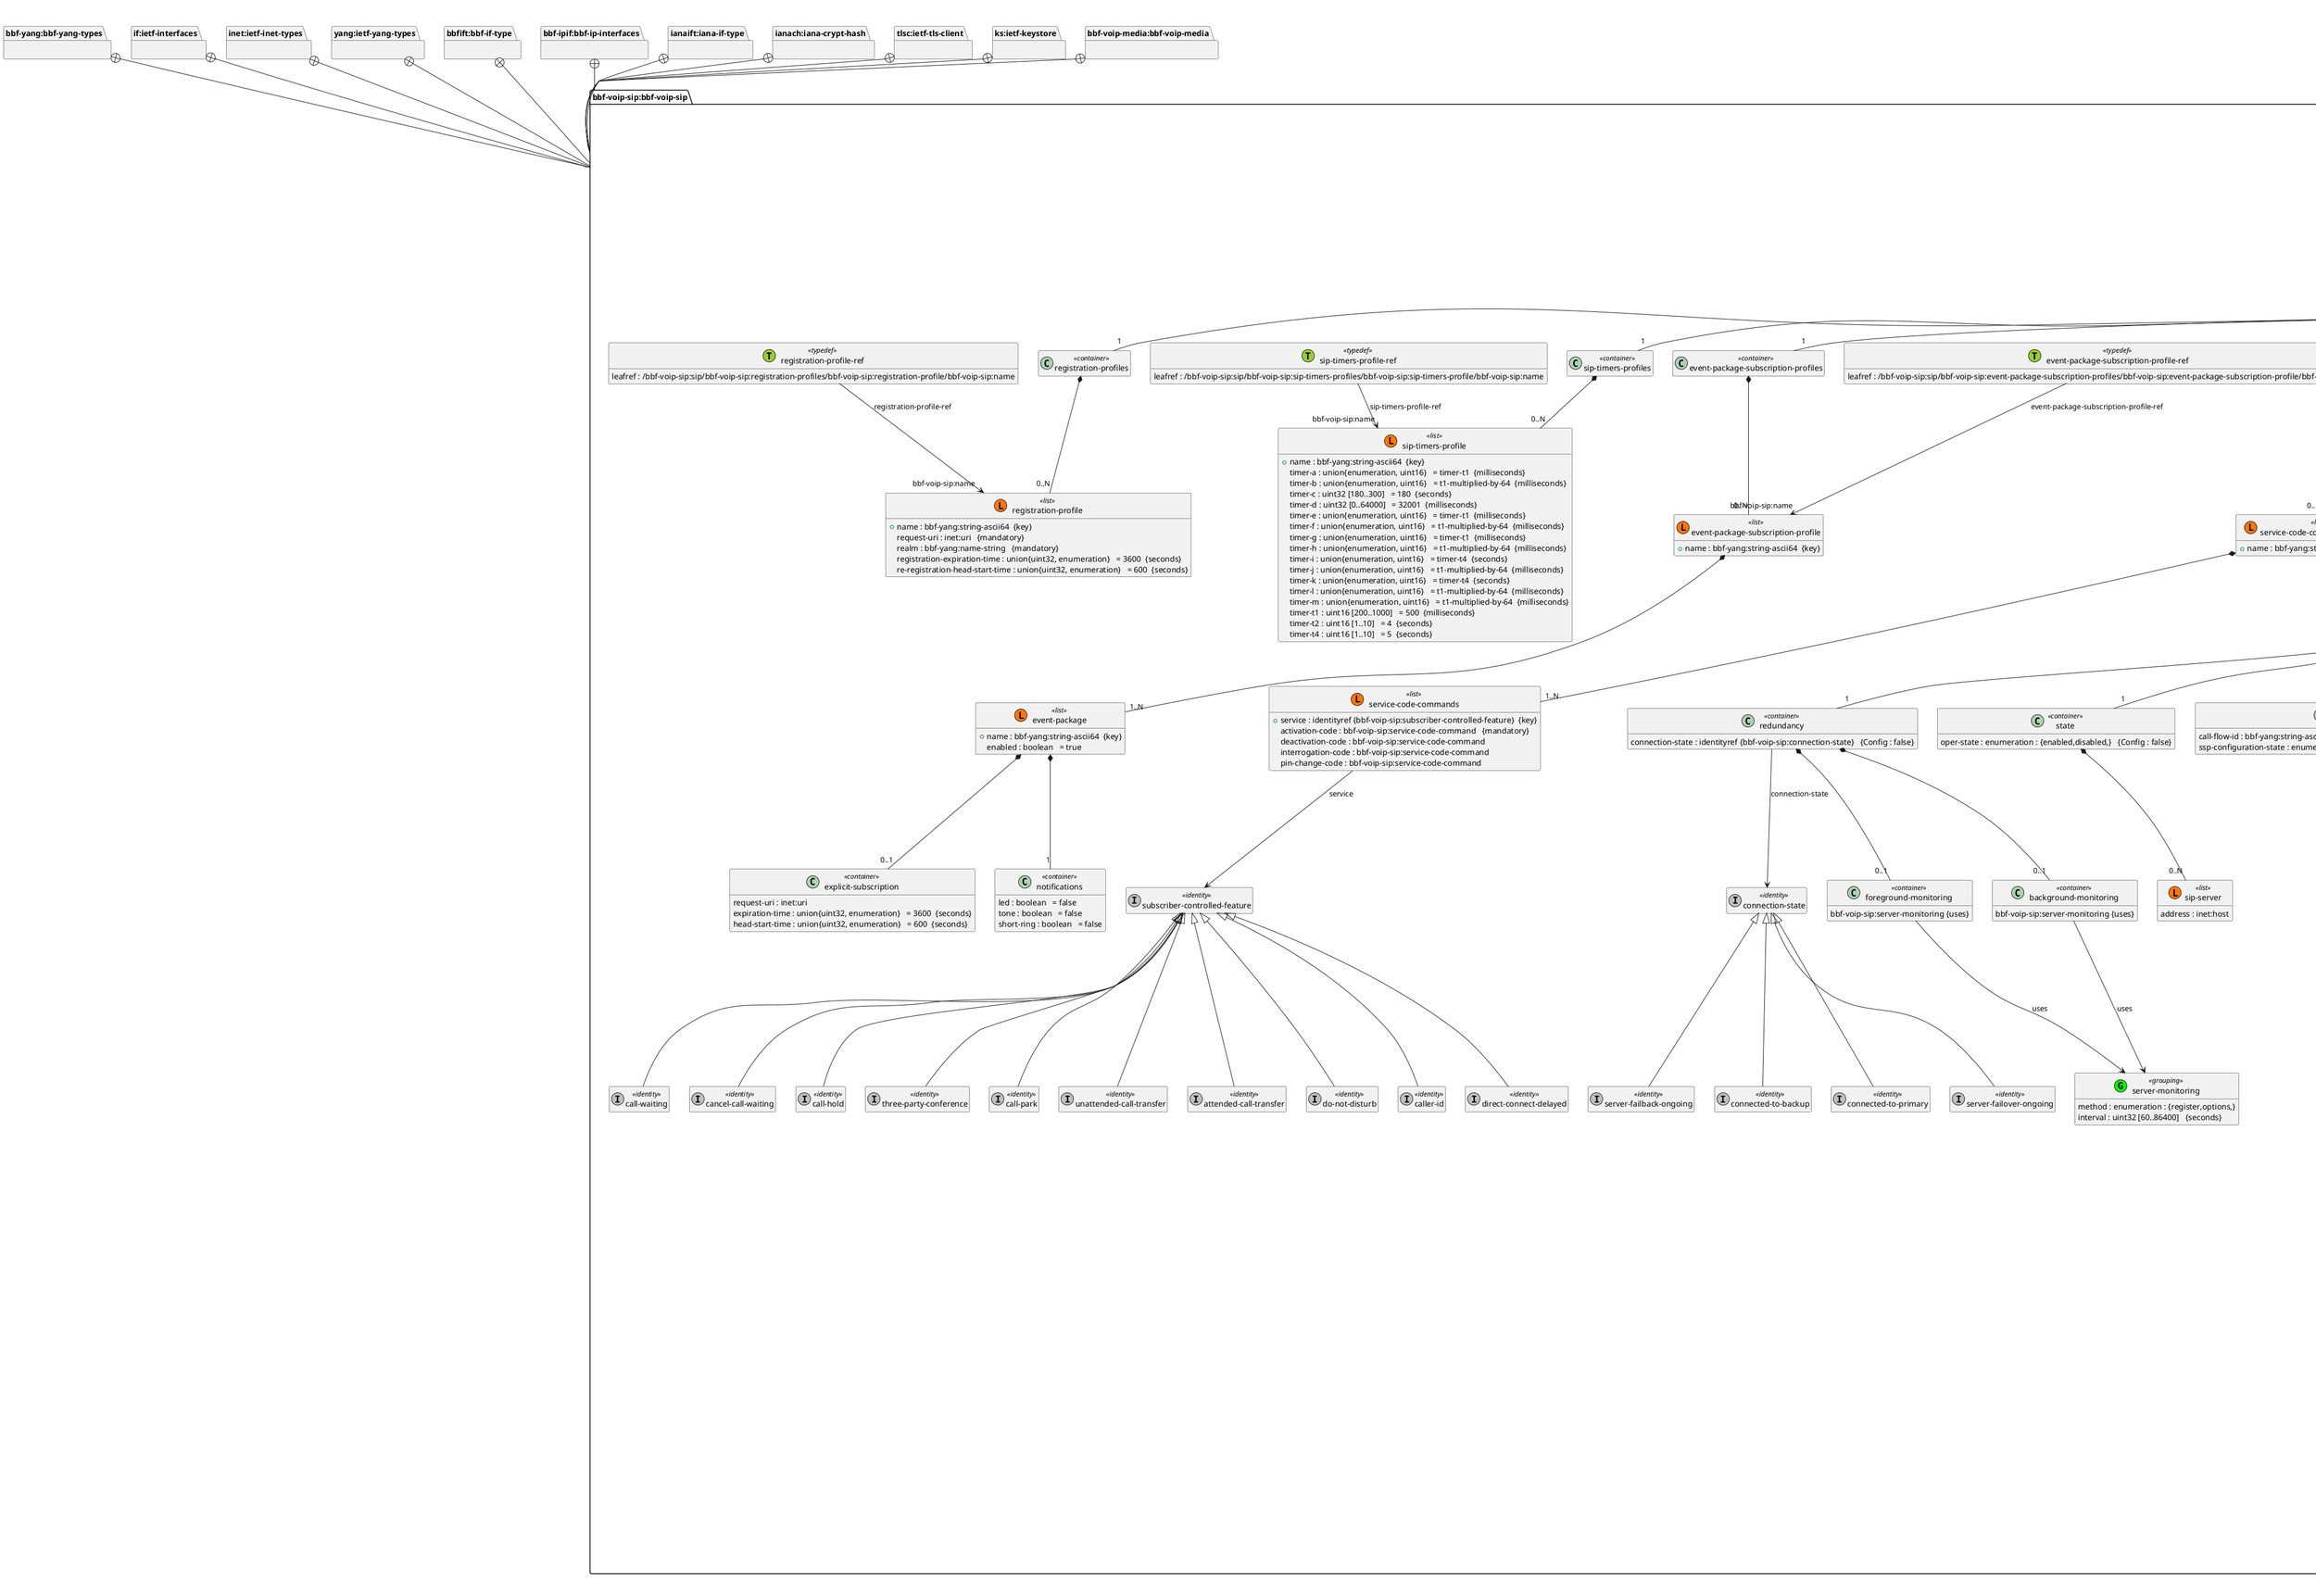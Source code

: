 'Download plantuml from http://plantuml.sourceforge.net/ 
'Generate png with java -jar plantuml.jar <file> 
'Output in img/<module>.png 
'If Java spits out memory error increase heap size with java -Xmx1024m  -jar plantuml.jar <file> 
@startuml img/bbf-voip-sip.png 
hide empty fields 
hide empty methods 
hide <<case>> circle
hide <<augment>> circle
hide <<choice>> circle
hide <<leafref>> stereotype
hide <<leafref>> circle
page 1x1 
Title bbf-voip-sip 
package "bbf-yang:bbf-yang-types" as bbf_yang_bbf_yang_types { 
} 
package "if:ietf-interfaces" as if_ietf_interfaces { 
} 
package "inet:ietf-inet-types" as inet_ietf_inet_types { 
} 
package "yang:ietf-yang-types" as yang_ietf_yang_types { 
} 
package "bbfift:bbf-if-type" as bbfift_bbf_if_type { 
} 
package "bbf-ipif:bbf-ip-interfaces" as bbf_ipif_bbf_ip_interfaces { 
} 
package "ianaift:iana-if-type" as ianaift_iana_if_type { 
} 
package "ianach:iana-crypt-hash" as ianach_iana_crypt_hash { 
} 
package "tlsc:ietf-tls-client" as tlsc_ietf_tls_client { 
} 
package "ks:ietf-keystore" as ks_ietf_keystore { 
} 
package "bbf-voip-media:bbf-voip-media" as bbf_voip_media_bbf_voip_media { 
} 
package "bbf-voip-sip:bbf-voip-sip" as bbf_voip_sip_bbf_voip_sip { 
} 
package "bbf-voip-sip:bbf-voip-sip" as bbf_voip_sip_bbf_voip_sip { 
class "bbf-voip-sip" as bbf_voip_sip << (M, #33CCFF) module>> 
bbf_voip_sip : feature : sip-server-redundancy 
bbf_voip_sip : feature : sip-timers 
bbf_voip_sip : feature : voice-mail-servers 
bbf_voip_sip : feature : event-package-subscriptions 
bbf_voip_sip : feature : statistics 
bbf_voip_sip : feature : symmetric-keys 
bbf_voip_sip : feature : sip-service-profile 
enum "transport-protocol" as bbf_voip_sip_transport_protocol_typedef <<enumeration>> {
udp
tcp
tls
}
enum "call-direction" as bbf_voip_sip_call_direction_typedef <<enumeration>> {
incoming
outgoing
}
class "failure-response-code" as bbf_voip_sip_failure_response_code_typedef << (T, YellowGreen) typedef>>
bbf_voip_sip_failure_response_code_typedef : uint16 [400..699]
enum "supplementary-service-control-basic" as bbf_voip_sip_supplementary_service_control_basic_typedef <<enumeration>> {
disabled
operator
}
class "supplementary-service-control-enhanced" as bbf_voip_sip_supplementary_service_control_enhanced_typedef << (T, YellowGreen) typedef>>
bbf_voip_sip_supplementary_service_control_enhanced_typedef : union{bbf-voip-sip:supplementary-service-control-basic, enumeration}
class "supplementary-service-control-full" as bbf_voip_sip_supplementary_service_control_full_typedef << (T, YellowGreen) typedef>>
bbf_voip_sip_supplementary_service_control_full_typedef : union{bbf-voip-sip:supplementary-service-control-enhanced, enumeration}
class "service-code-command" as bbf_voip_sip_service_code_command_typedef << (T, YellowGreen) typedef>>
bbf_voip_sip_service_code_command_typedef : string {pattern = [0..9]*#}
enum "priority" as bbf_voip_sip_priority_typedef <<enumeration>> {
primary
secondary
}
class "supplementary-services-profile-ref" as bbf_voip_sip_supplementary_services_profile_ref_typedef << (T, YellowGreen) typedef>>
bbf_voip_sip_supplementary_services_profile_ref_typedef : leafref : /bbf-voip-sip:sip/bbf-voip-sip:supplementary-services-profiles/bbf-voip-sip:supplementary-services-profile/bbf-voip-sip:name
class "dial-plan-profile-ref" as bbf_voip_sip_dial_plan_profile_ref_typedef << (T, YellowGreen) typedef>>
bbf_voip_sip_dial_plan_profile_ref_typedef : leafref : /bbf-voip-sip:sip/bbf-voip-sip:dial-plan-profiles/bbf-voip-sip:dial-plan-profile/bbf-voip-sip:name
class "event-package-subscription-profile-ref" as bbf_voip_sip_event_package_subscription_profile_ref_typedef << (T, YellowGreen) typedef>>
bbf_voip_sip_event_package_subscription_profile_ref_typedef : leafref : /bbf-voip-sip:sip/bbf-voip-sip:event-package-subscription-profiles/bbf-voip-sip:event-package-subscription-profile/bbf-voip-sip:name
class "service-code-commands-profile-ref" as bbf_voip_sip_service_code_commands_profile_ref_typedef << (T, YellowGreen) typedef>>
bbf_voip_sip_service_code_commands_profile_ref_typedef : leafref : /bbf-voip-sip:sip/bbf-voip-sip:service-code-commands-profiles/bbf-voip-sip:service-code-commands-profile/bbf-voip-sip:name
class "registration-profile-ref" as bbf_voip_sip_registration_profile_ref_typedef << (T, YellowGreen) typedef>>
bbf_voip_sip_registration_profile_ref_typedef : leafref : /bbf-voip-sip:sip/bbf-voip-sip:registration-profiles/bbf-voip-sip:registration-profile/bbf-voip-sip:name
class "sip-timers-profile-ref" as bbf_voip_sip_sip_timers_profile_ref_typedef << (T, YellowGreen) typedef>>
bbf_voip_sip_sip_timers_profile_ref_typedef : leafref : /bbf-voip-sip:sip/bbf-voip-sip:sip-timers-profiles/bbf-voip-sip:sip-timers-profile/bbf-voip-sip:name
class "transport-profile-ref" as bbf_voip_sip_transport_profile_ref_typedef << (T, YellowGreen) typedef>>
bbf_voip_sip_transport_profile_ref_typedef : leafref : /bbf-voip-sip:sip/bbf-voip-sip:transport-profiles/bbf-voip-sip:transport-profile/bbf-voip-sip:name
class "user-agent-ref" as bbf_voip_sip_user_agent_ref_typedef << (T, YellowGreen) typedef>>
bbf_voip_sip_user_agent_ref_typedef : leafref : /bbf-voip-sip:sip/bbf-voip-sip:user-agents/bbf-voip-sip:user-agent/bbf-voip-sip:name
class "sip-termination-ref" as bbf_voip_sip_sip_termination_ref_typedef << (T, YellowGreen) typedef>>
bbf_voip_sip_sip_termination_ref_typedef : leafref : /bbf-voip-sip:sip/bbf-voip-sip:sip-terminations/bbf-voip-sip:sip-termination/bbf-voip-sip:user-name
class "voip-service-gateway-ref" as bbf_voip_sip_voip_service_gateway_ref_typedef << (T, YellowGreen) typedef>>
bbf_voip_sip_voip_service_gateway_ref_typedef : leafref : /bbf-voip-sip:sip/bbf-voip-sip:voip-service-gateways/bbf-voip-sip:voip-service-gateway/bbf-voip-sip:name
class "sip-server-pool-ref" as bbf_voip_sip_sip_server_pool_ref_typedef << (T, YellowGreen) typedef>>
bbf_voip_sip_sip_server_pool_ref_typedef : leafref : /bbf-voip-sip:sip/bbf-voip-sip:sip-server-pools/bbf-voip-sip:sip-server-pool/bbf-voip-sip:name
class "sip-server-ref" as bbf_voip_sip_sip_server_ref_typedef << (T, YellowGreen) typedef>>
bbf_voip_sip_sip_server_ref_typedef : leafref : /bbf-voip-sip:sip/bbf-voip-sip:sip-servers/bbf-voip-sip:sip-server/bbf-voip-sip:name
class "voip-access-gateway-ref" as bbf_voip_sip_voip_access_gateway_ref_typedef << (T, YellowGreen) typedef>>
bbf_voip_sip_voip_access_gateway_ref_typedef : leafref : /bbf-voip-sip:sip/bbf-voip-sip:voip-access-gateways/bbf-voip-sip:voip-access-gateway/bbf-voip-sip:name
class "voip-service-provider-ref" as bbf_voip_sip_voip_service_provider_ref_typedef << (T, YellowGreen) typedef>>
bbf_voip_sip_voip_service_provider_ref_typedef : leafref : /bbf-voip-sip:sip/bbf-voip-sip:voip-service-providers/bbf-voip-sip:voip-service-provider/bbf-voip-sip:name
class "voice-mail-server-ref" as bbf_voip_sip_voice_mail_server_ref_typedef << (T, YellowGreen) typedef>>
bbf_voip_sip_voice_mail_server_ref_typedef : leafref : /bbf-voip-sip:sip/bbf-voip-sip:voice-mail-servers/bbf-voip-sip:voice-mail-server/bbf-voip-sip:name
class "registration-statistics" as bbf_voip_sip_I_registration_statistics_grouping <<(G,Lime) grouping>> 
bbf_voip_sip_I_registration_statistics_grouping : successful-registration-requests : yang:counter64   {mandatory}
bbf_voip_sip_I_registration_statistics_grouping : failed-registration-requests : yang:counter64   {mandatory}
bbf_voip_sip_I_registration_statistics_grouping : active-registrations : yang:counter64   {mandatory}
class "session-initiation-statistics" as bbf_voip_sip_I_session_initiation_statistics_grouping <<(G,Lime) grouping>> 
bbf_voip_sip_I_session_initiation_statistics_grouping : outgoing-call-attempts : yang:counter64   {mandatory}
bbf_voip_sip_I_session_initiation_statistics_grouping : outgoing-successful-initial-invites : yang:counter64   {mandatory}
bbf_voip_sip_I_session_initiation_statistics_grouping : outgoing-answered-calls : yang:counter64   {mandatory}
bbf_voip_sip_I_session_initiation_statistics_grouping : outgoing-failed-call-attempts-lost-seizure : yang:counter64   {mandatory}
bbf_voip_sip_I_session_initiation_statistics_grouping : outgoing-call-attempts-port-seizure-duration : uint16   {mandatory} {seconds}
bbf_voip_sip_I_session_initiation_statistics_grouping : incoming-call-attempts : yang:counter64   {mandatory}
bbf_voip_sip_I_session_initiation_statistics_grouping : incoming-answered-calls : yang:counter64   {mandatory}
bbf_voip_sip_I_session_initiation_statistics_grouping : incoming-call-fail-lost-seizure : yang:counter64   {mandatory}
bbf_voip_sip_I_session_initiation_statistics_grouping : incoming-call-attempts-port-seizure-duration : uint16   {mandatory} {seconds}
class "server-monitoring" as bbf_voip_sip_I_server_monitoring_grouping <<(G,Lime) grouping>> 
bbf_voip_sip_I_server_monitoring_grouping : method : enumeration : {register,options,}  
bbf_voip_sip_I_server_monitoring_grouping : interval : uint32 [60..86400]   {seconds}
class "media-session" as bbf_voip_sip_I_media_session_grouping <<(G,Lime) grouping>> 
class "rtp" as  bbf_voip_sip_I_media_session_I_rtp <<container>> 
bbf_voip_sip_I_media_session_grouping *-- "1" bbf_voip_sip_I_media_session_I_rtp 
bbf_voip_sip_I_media_session_I_rtp : remote-ip-address : inet:ip-address   {mandatory}
bbf_voip_sip_I_media_session_I_rtp : remote-port : inet:port-number   {mandatory}
bbf_voip_sip_I_media_session_I_rtp : local-port : inet:port-number   {mandatory}
bbf_voip_sip_I_media_session_grouping : codec-or-fax-relay : union{identityref, identityref}   {mandatory}
bbf_voip_sip_I_media_session_grouping : packet-period : uint8 [10|20|30|40]   {mandatory} {milliseconds}
bbf_voip_sip_I_media_session_grouping : is-voice-band-data : boolean   {mandatory}
class "sip" as  bbf_voip_sip_I_sip <<container>> 
bbf_voip_sip *-- "0..1" bbf_voip_sip_I_sip 
class "dial-plan-profiles" as  bbf_voip_sip_I_sip_I_dial_plan_profiles <<container>> 
bbf_voip_sip_I_sip *-- "1" bbf_voip_sip_I_sip_I_dial_plan_profiles 
class "dial-plan-profile" as bbf_voip_sip_I_sip_I_dial_plan_profiles_I_dial_plan_profile << (L, #FF7700) list>> 
bbf_voip_sip_I_sip_I_dial_plan_profiles *-- "0..N" bbf_voip_sip_I_sip_I_dial_plan_profiles_I_dial_plan_profile 
bbf_voip_sip_I_sip_I_dial_plan_profiles_I_dial_plan_profile : +name : bbf-yang:string-ascii64  {key} 
bbf_voip_sip_I_sip_I_dial_plan_profiles_I_dial_plan_profile : partial-dial-timeout : uint8 [1..60]   = 16  {seconds}
bbf_voip_sip_I_sip_I_dial_plan_profiles_I_dial_plan_profile : critical-dial-timeout : uint8 [1..60]   = 4  {seconds}
bbf_voip_sip_I_sip_I_dial_plan_profiles_I_dial_plan_profile : format : identityref {bbf-voip-sip:dial-plan-format}  
class "digit-map" as  bbf_voip_sip_I_sip_I_dial_plan_profiles_I_dial_plan_profile_I_digit_map <<container>> 
bbf_voip_sip_I_sip_I_dial_plan_profiles_I_dial_plan_profile *-- "1" bbf_voip_sip_I_sip_I_dial_plan_profiles_I_dial_plan_profile_I_digit_map 
bbf_voip_sip_I_sip_I_dial_plan_profiles_I_dial_plan_profile_I_digit_map : digit-map-pattern []: string 
class "event-package-subscription-profiles" as  bbf_voip_sip_I_sip_I_event_package_subscription_profiles <<container>> 
bbf_voip_sip_I_sip *-- "1" bbf_voip_sip_I_sip_I_event_package_subscription_profiles 
class "event-package-subscription-profile" as bbf_voip_sip_I_sip_I_event_package_subscription_profiles_I_event_package_subscription_profile << (L, #FF7700) list>> 
bbf_voip_sip_I_sip_I_event_package_subscription_profiles *-- "0..N" bbf_voip_sip_I_sip_I_event_package_subscription_profiles_I_event_package_subscription_profile 
bbf_voip_sip_I_sip_I_event_package_subscription_profiles_I_event_package_subscription_profile : +name : bbf-yang:string-ascii64  {key} 
class "event-package" as bbf_voip_sip_I_sip_I_event_package_subscription_profiles_I_event_package_subscription_profile_I_event_package << (L, #FF7700) list>> 
bbf_voip_sip_I_sip_I_event_package_subscription_profiles_I_event_package_subscription_profile *-- "1..N" bbf_voip_sip_I_sip_I_event_package_subscription_profiles_I_event_package_subscription_profile_I_event_package 
bbf_voip_sip_I_sip_I_event_package_subscription_profiles_I_event_package_subscription_profile_I_event_package : +name : bbf-yang:string-ascii64  {key} 
bbf_voip_sip_I_sip_I_event_package_subscription_profiles_I_event_package_subscription_profile_I_event_package : enabled : boolean   = true 
class "explicit-subscription" as  bbf_voip_sip_I_sip_I_event_package_subscription_profiles_I_event_package_subscription_profile_I_event_package_I_explicit_subscription <<container>> 
bbf_voip_sip_I_sip_I_event_package_subscription_profiles_I_event_package_subscription_profile_I_event_package *-- "0..1" bbf_voip_sip_I_sip_I_event_package_subscription_profiles_I_event_package_subscription_profile_I_event_package_I_explicit_subscription 
bbf_voip_sip_I_sip_I_event_package_subscription_profiles_I_event_package_subscription_profile_I_event_package_I_explicit_subscription : request-uri : inet:uri  
bbf_voip_sip_I_sip_I_event_package_subscription_profiles_I_event_package_subscription_profile_I_event_package_I_explicit_subscription : expiration-time : union{uint32, enumeration}   = 3600  {seconds}
bbf_voip_sip_I_sip_I_event_package_subscription_profiles_I_event_package_subscription_profile_I_event_package_I_explicit_subscription : head-start-time : union{uint32, enumeration}   = 600  {seconds}
class "notifications" as  bbf_voip_sip_I_sip_I_event_package_subscription_profiles_I_event_package_subscription_profile_I_event_package_I_notifications <<container>> 
bbf_voip_sip_I_sip_I_event_package_subscription_profiles_I_event_package_subscription_profile_I_event_package *-- "1" bbf_voip_sip_I_sip_I_event_package_subscription_profiles_I_event_package_subscription_profile_I_event_package_I_notifications 
bbf_voip_sip_I_sip_I_event_package_subscription_profiles_I_event_package_subscription_profile_I_event_package_I_notifications : led : boolean   = false 
bbf_voip_sip_I_sip_I_event_package_subscription_profiles_I_event_package_subscription_profile_I_event_package_I_notifications : tone : boolean   = false 
bbf_voip_sip_I_sip_I_event_package_subscription_profiles_I_event_package_subscription_profile_I_event_package_I_notifications : short-ring : boolean   = false 
class "registration-profiles" as  bbf_voip_sip_I_sip_I_registration_profiles <<container>> 
bbf_voip_sip_I_sip *-- "1" bbf_voip_sip_I_sip_I_registration_profiles 
class "registration-profile" as bbf_voip_sip_I_sip_I_registration_profiles_I_registration_profile << (L, #FF7700) list>> 
bbf_voip_sip_I_sip_I_registration_profiles *-- "0..N" bbf_voip_sip_I_sip_I_registration_profiles_I_registration_profile 
bbf_voip_sip_I_sip_I_registration_profiles_I_registration_profile : +name : bbf-yang:string-ascii64  {key} 
bbf_voip_sip_I_sip_I_registration_profiles_I_registration_profile : request-uri : inet:uri   {mandatory}
bbf_voip_sip_I_sip_I_registration_profiles_I_registration_profile : realm : bbf-yang:name-string   {mandatory}
bbf_voip_sip_I_sip_I_registration_profiles_I_registration_profile : registration-expiration-time : union{uint32, enumeration}   = 3600  {seconds}
bbf_voip_sip_I_sip_I_registration_profiles_I_registration_profile : re-registration-head-start-time : union{uint32, enumeration}   = 600  {seconds}
class "service-code-commands-profiles" as  bbf_voip_sip_I_sip_I_service_code_commands_profiles <<container>> 
bbf_voip_sip_I_sip *-- "1" bbf_voip_sip_I_sip_I_service_code_commands_profiles 
class "service-code-commands-profile" as bbf_voip_sip_I_sip_I_service_code_commands_profiles_I_service_code_commands_profile << (L, #FF7700) list>> 
bbf_voip_sip_I_sip_I_service_code_commands_profiles *-- "0..N" bbf_voip_sip_I_sip_I_service_code_commands_profiles_I_service_code_commands_profile 
bbf_voip_sip_I_sip_I_service_code_commands_profiles_I_service_code_commands_profile : +name : bbf-yang:string-ascii64  {key} 
class "service-code-commands" as bbf_voip_sip_I_sip_I_service_code_commands_profiles_I_service_code_commands_profile_I_service_code_commands << (L, #FF7700) list>> 
bbf_voip_sip_I_sip_I_service_code_commands_profiles_I_service_code_commands_profile *-- "1..N" bbf_voip_sip_I_sip_I_service_code_commands_profiles_I_service_code_commands_profile_I_service_code_commands 
bbf_voip_sip_I_sip_I_service_code_commands_profiles_I_service_code_commands_profile_I_service_code_commands : +service : identityref {bbf-voip-sip:subscriber-controlled-feature}  {key} 
bbf_voip_sip_I_sip_I_service_code_commands_profiles_I_service_code_commands_profile_I_service_code_commands : activation-code : bbf-voip-sip:service-code-command   {mandatory}
bbf_voip_sip_I_sip_I_service_code_commands_profiles_I_service_code_commands_profile_I_service_code_commands : deactivation-code : bbf-voip-sip:service-code-command  
bbf_voip_sip_I_sip_I_service_code_commands_profiles_I_service_code_commands_profile_I_service_code_commands : interrogation-code : bbf-voip-sip:service-code-command  
bbf_voip_sip_I_sip_I_service_code_commands_profiles_I_service_code_commands_profile_I_service_code_commands : pin-change-code : bbf-voip-sip:service-code-command  
class "sip-timers-profiles" as  bbf_voip_sip_I_sip_I_sip_timers_profiles <<container>> 
bbf_voip_sip_I_sip *-- "1" bbf_voip_sip_I_sip_I_sip_timers_profiles 
class "sip-timers-profile" as bbf_voip_sip_I_sip_I_sip_timers_profiles_I_sip_timers_profile << (L, #FF7700) list>> 
bbf_voip_sip_I_sip_I_sip_timers_profiles *-- "0..N" bbf_voip_sip_I_sip_I_sip_timers_profiles_I_sip_timers_profile 
bbf_voip_sip_I_sip_I_sip_timers_profiles_I_sip_timers_profile : +name : bbf-yang:string-ascii64  {key} 
bbf_voip_sip_I_sip_I_sip_timers_profiles_I_sip_timers_profile : timer-a : union{enumeration, uint16}   = timer-t1  {milliseconds}
bbf_voip_sip_I_sip_I_sip_timers_profiles_I_sip_timers_profile : timer-b : union{enumeration, uint16}   = t1-multiplied-by-64  {milliseconds}
bbf_voip_sip_I_sip_I_sip_timers_profiles_I_sip_timers_profile : timer-c : uint32 [180..300]   = 180  {seconds}
bbf_voip_sip_I_sip_I_sip_timers_profiles_I_sip_timers_profile : timer-d : uint32 [0..64000]   = 32001  {milliseconds}
bbf_voip_sip_I_sip_I_sip_timers_profiles_I_sip_timers_profile : timer-e : union{enumeration, uint16}   = timer-t1  {milliseconds}
bbf_voip_sip_I_sip_I_sip_timers_profiles_I_sip_timers_profile : timer-f : union{enumeration, uint16}   = t1-multiplied-by-64  {milliseconds}
bbf_voip_sip_I_sip_I_sip_timers_profiles_I_sip_timers_profile : timer-g : union{enumeration, uint16}   = timer-t1  {milliseconds}
bbf_voip_sip_I_sip_I_sip_timers_profiles_I_sip_timers_profile : timer-h : union{enumeration, uint16}   = t1-multiplied-by-64  {milliseconds}
bbf_voip_sip_I_sip_I_sip_timers_profiles_I_sip_timers_profile : timer-i : union{enumeration, uint16}   = timer-t4  {seconds}
bbf_voip_sip_I_sip_I_sip_timers_profiles_I_sip_timers_profile : timer-j : union{enumeration, uint16}   = t1-multiplied-by-64  {milliseconds}
bbf_voip_sip_I_sip_I_sip_timers_profiles_I_sip_timers_profile : timer-k : union{enumeration, uint16}   = timer-t4  {seconds}
bbf_voip_sip_I_sip_I_sip_timers_profiles_I_sip_timers_profile : timer-l : union{enumeration, uint16}   = t1-multiplied-by-64  {milliseconds}
bbf_voip_sip_I_sip_I_sip_timers_profiles_I_sip_timers_profile : timer-m : union{enumeration, uint16}   = t1-multiplied-by-64  {milliseconds}
bbf_voip_sip_I_sip_I_sip_timers_profiles_I_sip_timers_profile : timer-t1 : uint16 [200..1000]   = 500  {milliseconds}
bbf_voip_sip_I_sip_I_sip_timers_profiles_I_sip_timers_profile : timer-t2 : uint16 [1..10]   = 4  {seconds}
bbf_voip_sip_I_sip_I_sip_timers_profiles_I_sip_timers_profile : timer-t4 : uint16 [1..10]   = 5  {seconds}
class "supplementary-services-profiles" as  bbf_voip_sip_I_sip_I_supplementary_services_profiles <<container>> 
bbf_voip_sip_I_sip *-- "1" bbf_voip_sip_I_sip_I_supplementary_services_profiles 
class "supplementary-services-profile" as bbf_voip_sip_I_sip_I_supplementary_services_profiles_I_supplementary_services_profile << (L, #FF7700) list>> 
bbf_voip_sip_I_sip_I_supplementary_services_profiles *-- "0..N" bbf_voip_sip_I_sip_I_supplementary_services_profiles_I_supplementary_services_profile 
bbf_voip_sip_I_sip_I_supplementary_services_profiles_I_supplementary_services_profile : +name : bbf-yang:string-ascii64  {key} 
class "direct-connect" as  bbf_voip_sip_I_sip_I_supplementary_services_profiles_I_supplementary_services_profile_I_direct_connect <<container>> 
bbf_voip_sip_I_sip_I_supplementary_services_profiles_I_supplementary_services_profile *-- "0..1" bbf_voip_sip_I_sip_I_supplementary_services_profiles_I_supplementary_services_profile_I_direct_connect 
bbf_voip_sip_I_sip_I_supplementary_services_profiles_I_supplementary_services_profile_I_direct_connect : control : bbf-voip-sip:supplementary-service-control-full   = disabled 
bbf_voip_sip_I_sip_I_supplementary_services_profiles_I_supplementary_services_profile_I_direct_connect : immediate : boolean   = false 
bbf_voip_sip_I_sip_I_supplementary_services_profiles_I_supplementary_services_profile_I_direct_connect : delay-timer : uint8 [1..60]   = 10  {seconds}
bbf_voip_sip_I_sip_I_supplementary_services_profiles_I_supplementary_services_profile_I_direct_connect : uri : inet:uri  
class "call-waiting" as  bbf_voip_sip_I_sip_I_supplementary_services_profiles_I_supplementary_services_profile_I_call_waiting <<container>> 
bbf_voip_sip_I_sip_I_supplementary_services_profiles_I_supplementary_services_profile *-- "0..1" bbf_voip_sip_I_sip_I_supplementary_services_profiles_I_supplementary_services_profile_I_call_waiting 
bbf_voip_sip_I_sip_I_supplementary_services_profiles_I_supplementary_services_profile_I_call_waiting : control : bbf-voip-sip:supplementary-service-control-full   = disabled 
bbf_voip_sip_I_sip_I_supplementary_services_profiles_I_supplementary_services_profile_I_call_waiting : no-answer-timer : uint16   = 120  {seconds}
bbf_voip_sip_I_sip_I_supplementary_services_profiles_I_supplementary_services_profile_I_call_waiting : reject-response-code : bbf-voip-sip:failure-response-code   = 603 
bbf_voip_sip_I_sip_I_supplementary_services_profiles_I_supplementary_services_profile_I_call_waiting : caller-id-announcement : boolean   = false 
class "attended-call-transfer" as  bbf_voip_sip_I_sip_I_supplementary_services_profiles_I_supplementary_services_profile_I_attended_call_transfer <<container>> 
bbf_voip_sip_I_sip_I_supplementary_services_profiles_I_supplementary_services_profile *-- "0..1" bbf_voip_sip_I_sip_I_supplementary_services_profiles_I_supplementary_services_profile_I_attended_call_transfer 
bbf_voip_sip_I_sip_I_supplementary_services_profiles_I_supplementary_services_profile_I_attended_call_transfer : control : bbf-voip-sip:supplementary-service-control-full   = disabled 
class "unattended-call-transfer" as  bbf_voip_sip_I_sip_I_supplementary_services_profiles_I_supplementary_services_profile_I_unattended_call_transfer <<container>> 
bbf_voip_sip_I_sip_I_supplementary_services_profiles_I_supplementary_services_profile *-- "0..1" bbf_voip_sip_I_sip_I_supplementary_services_profiles_I_supplementary_services_profile_I_unattended_call_transfer 
bbf_voip_sip_I_sip_I_supplementary_services_profiles_I_supplementary_services_profile_I_unattended_call_transfer : control : bbf-voip-sip:supplementary-service-control-full   = disabled 
class "three-party-conference" as  bbf_voip_sip_I_sip_I_supplementary_services_profiles_I_supplementary_services_profile_I_three_party_conference <<container>> 
bbf_voip_sip_I_sip_I_supplementary_services_profiles_I_supplementary_services_profile *-- "0..1" bbf_voip_sip_I_sip_I_supplementary_services_profiles_I_supplementary_services_profile_I_three_party_conference 
bbf_voip_sip_I_sip_I_supplementary_services_profiles_I_supplementary_services_profile_I_three_party_conference : control : bbf-voip-sip:supplementary-service-control-enhanced   = disabled 
bbf_voip_sip_I_sip_I_supplementary_services_profiles_I_supplementary_services_profile_I_three_party_conference : conference-uri : inet:uri  
class "call-hold" as  bbf_voip_sip_I_sip_I_supplementary_services_profiles_I_supplementary_services_profile_I_call_hold <<container>> 
bbf_voip_sip_I_sip_I_supplementary_services_profiles_I_supplementary_services_profile *-- "0..1" bbf_voip_sip_I_sip_I_supplementary_services_profiles_I_supplementary_services_profile_I_call_hold 
bbf_voip_sip_I_sip_I_supplementary_services_profiles_I_supplementary_services_profile_I_call_hold : control : bbf-voip-sip:supplementary-service-control-full   = disabled 
bbf_voip_sip_I_sip_I_supplementary_services_profiles_I_supplementary_services_profile_I_call_hold : media-direction-override : enumeration : {sendonly,inactive,dependent-on-media-stream-direction,}   = sendonly 
bbf_voip_sip_I_sip_I_supplementary_services_profiles_I_supplementary_services_profile_I_call_hold : hold-resume-method : enumeration : {re-invite,update,}   = re-invite 
bbf_voip_sip_I_sip_I_supplementary_services_profiles_I_supplementary_services_profile_I_call_hold : conference-hold-timer : uint16   = 120  {seconds}
bbf_voip_sip_I_sip_I_supplementary_services_profiles_I_supplementary_services_profile_I_call_hold : reject-response-code : bbf-voip-sip:failure-response-code   = 603 
class "call-park" as  bbf_voip_sip_I_sip_I_supplementary_services_profiles_I_supplementary_services_profile_I_call_park <<container>> 
bbf_voip_sip_I_sip_I_supplementary_services_profiles_I_supplementary_services_profile *-- "0..1" bbf_voip_sip_I_sip_I_supplementary_services_profiles_I_supplementary_services_profile_I_call_park 
bbf_voip_sip_I_sip_I_supplementary_services_profiles_I_supplementary_services_profile_I_call_park : control : bbf-voip-sip:supplementary-service-control-full   = disabled 
class "do-not-disturb" as  bbf_voip_sip_I_sip_I_supplementary_services_profiles_I_supplementary_services_profile_I_do_not_disturb <<container>> 
bbf_voip_sip_I_sip_I_supplementary_services_profiles_I_supplementary_services_profile *-- "0..1" bbf_voip_sip_I_sip_I_supplementary_services_profiles_I_supplementary_services_profile_I_do_not_disturb 
bbf_voip_sip_I_sip_I_supplementary_services_profiles_I_supplementary_services_profile_I_do_not_disturb : control : bbf-voip-sip:supplementary-service-control-full   = disabled 
class "calling-id" as  bbf_voip_sip_I_sip_I_supplementary_services_profiles_I_supplementary_services_profile_I_calling_id <<container>> 
bbf_voip_sip_I_sip_I_supplementary_services_profiles_I_supplementary_services_profile *-- "0..1" bbf_voip_sip_I_sip_I_supplementary_services_profiles_I_supplementary_services_profile_I_calling_id 
class "calling-name-delivery" as  bbf_voip_sip_I_sip_I_supplementary_services_profiles_I_supplementary_services_profile_I_calling_id_I_calling_name_delivery <<container>> 
bbf_voip_sip_I_sip_I_supplementary_services_profiles_I_supplementary_services_profile_I_calling_id *-- "1" bbf_voip_sip_I_sip_I_supplementary_services_profiles_I_supplementary_services_profile_I_calling_id_I_calling_name_delivery 
bbf_voip_sip_I_sip_I_supplementary_services_profiles_I_supplementary_services_profile_I_calling_id_I_calling_name_delivery : control : bbf-voip-sip:supplementary-service-control-full   = disabled 
bbf_voip_sip_I_sip_I_supplementary_services_profiles_I_supplementary_services_profile_I_calling_id_I_calling_name_delivery : permanent-presentation-status : enumeration : {public,private,}   = public 
class "calling-number" as  bbf_voip_sip_I_sip_I_supplementary_services_profiles_I_supplementary_services_profile_I_calling_id_I_calling_number <<container>> 
bbf_voip_sip_I_sip_I_supplementary_services_profiles_I_supplementary_services_profile_I_calling_id *-- "1" bbf_voip_sip_I_sip_I_supplementary_services_profiles_I_supplementary_services_profile_I_calling_id_I_calling_number 
bbf_voip_sip_I_sip_I_supplementary_services_profiles_I_supplementary_services_profile_I_calling_id_I_calling_number : control : bbf-voip-sip:supplementary-service-control-basic   = disabled 
bbf_voip_sip_I_sip_I_supplementary_services_profiles_I_supplementary_services_profile_I_calling_id_I_calling_number : permanent-presentation-status : enumeration : {public,private,}   = public 
class "call-forwarding-indication" as  bbf_voip_sip_I_sip_I_supplementary_services_profiles_I_supplementary_services_profile_I_call_forwarding_indication <<container>> 
bbf_voip_sip_I_sip_I_supplementary_services_profiles_I_supplementary_services_profile *-- "0..1" bbf_voip_sip_I_sip_I_supplementary_services_profiles_I_supplementary_services_profile_I_call_forwarding_indication 
bbf_voip_sip_I_sip_I_supplementary_services_profiles_I_supplementary_services_profile_I_call_forwarding_indication : control : bbf-voip-sip:supplementary-service-control-basic   = disabled 
class "flash-on-emergency--service-call" as  bbf_voip_sip_I_sip_I_supplementary_services_profiles_I_supplementary_services_profile_I_flash_on_emergency__service_call <<container>> 
bbf_voip_sip_I_sip_I_supplementary_services_profiles_I_supplementary_services_profile *-- "0..1" bbf_voip_sip_I_sip_I_supplementary_services_profiles_I_supplementary_services_profile_I_flash_on_emergency__service_call 
bbf_voip_sip_I_sip_I_supplementary_services_profiles_I_supplementary_services_profile_I_flash_on_emergency__service_call : control : bbf-voip-sip:supplementary-service-control-basic   = disabled 
class "emergency-service-originating-hold" as  bbf_voip_sip_I_sip_I_supplementary_services_profiles_I_supplementary_services_profile_I_emergency_service_originating_hold <<container>> 
bbf_voip_sip_I_sip_I_supplementary_services_profiles_I_supplementary_services_profile *-- "0..1" bbf_voip_sip_I_sip_I_supplementary_services_profiles_I_supplementary_services_profile_I_emergency_service_originating_hold 
bbf_voip_sip_I_sip_I_supplementary_services_profiles_I_supplementary_services_profile_I_emergency_service_originating_hold : control : bbf-voip-sip:supplementary-service-control-basic   = disabled 
class "transport-profiles" as  bbf_voip_sip_I_sip_I_transport_profiles <<container>> 
bbf_voip_sip_I_sip *-- "1" bbf_voip_sip_I_sip_I_transport_profiles 
class "transport-profile" as bbf_voip_sip_I_sip_I_transport_profiles_I_transport_profile << (L, #FF7700) list>> 
bbf_voip_sip_I_sip_I_transport_profiles *-- "0..N" bbf_voip_sip_I_sip_I_transport_profiles_I_transport_profile 
bbf_voip_sip_I_sip_I_transport_profiles_I_transport_profile : +name : bbf-yang:string-ascii64  {key} 
class "transport" as bbf_voip_sip_I_sip_I_transport_profiles_I_transport_profile_I_transport << (L, #FF7700) list>> 
bbf_voip_sip_I_sip_I_transport_profiles_I_transport_profile *-- "1..N" bbf_voip_sip_I_sip_I_transport_profiles_I_transport_profile_I_transport : ordered-by : user
bbf_voip_sip_I_sip_I_transport_profiles_I_transport_profile_I_transport : +protocol : bbf-voip-sip:transport-protocol  {key} 
class "udp" as  bbf_voip_sip_I_sip_I_transport_profiles_I_transport_profile_I_transport_I_udp <<container>> 
bbf_voip_sip_I_sip_I_transport_profiles_I_transport_profile_I_transport *-- "1" bbf_voip_sip_I_sip_I_transport_profiles_I_transport_profile_I_transport_I_udp 
bbf_voip_sip_I_sip_I_transport_profiles_I_transport_profile_I_transport_I_udp : port : inet:port-number   = 5060 
class "tcp" as  bbf_voip_sip_I_sip_I_transport_profiles_I_transport_profile_I_transport_I_tcp <<container>> 
bbf_voip_sip_I_sip_I_transport_profiles_I_transport_profile_I_transport *-- "1" bbf_voip_sip_I_sip_I_transport_profiles_I_transport_profile_I_transport_I_tcp 
bbf_voip_sip_I_sip_I_transport_profiles_I_transport_profile_I_transport_I_tcp : port : inet:port-number   = 5060 
bbf_voip_sip_I_sip_I_transport_profiles_I_transport_profile_I_transport_I_tcp : idle-timeout : uint16 [32..3600]   = 64  {seconds}
class "tls" as  bbf_voip_sip_I_sip_I_transport_profiles_I_transport_profile_I_transport_I_tls <<container>> 
bbf_voip_sip_I_sip_I_transport_profiles_I_transport_profile_I_transport *-- "1" bbf_voip_sip_I_sip_I_transport_profiles_I_transport_profile_I_transport_I_tls 
bbf_voip_sip_I_sip_I_transport_profiles_I_transport_profile_I_transport_I_tls : port : inet:port-number   = 5061 
bbf_voip_sip_I_sip_I_transport_profiles_I_transport_profile_I_transport_I_tls : tlsc:tls-client-grouping {uses} 
class "sip-servers" as  bbf_voip_sip_I_sip_I_sip_servers <<container>> 
bbf_voip_sip_I_sip *-- "1" bbf_voip_sip_I_sip_I_sip_servers 
class "sip-server" as bbf_voip_sip_I_sip_I_sip_servers_I_sip_server << (L, #FF7700) list>> 
bbf_voip_sip_I_sip_I_sip_servers *-- "1..N" bbf_voip_sip_I_sip_I_sip_servers_I_sip_server 
bbf_voip_sip_I_sip_I_sip_servers_I_sip_server : +name : bbf-yang:string-ascii64  {key} 
bbf_voip_sip_I_sip_I_sip_servers_I_sip_server : enabled : boolean   = true 
class "address-type" as bbf_voip_sip_I_sip_I_sip_servers_I_sip_server_I_address_type <<choice>> 
bbf_voip_sip_I_sip_I_sip_servers_I_sip_server .. bbf_voip_sip_I_sip_I_sip_servers_I_sip_server_I_address_type : choice 
class "host" as bbf_voip_sip_I_sip_I_sip_servers_I_sip_server_I_address_type_I_host_case <<case>>
bbf_voip_sip_I_sip_I_sip_servers_I_sip_server_I_address_type .. bbf_voip_sip_I_sip_I_sip_servers_I_sip_server_I_address_type_I_host_case  : choice address-type
class "host" as  bbf_voip_sip_I_sip_I_sip_servers_I_sip_server_I_address_type_I_host_I_host <<container>> 
bbf_voip_sip_I_sip_I_sip_servers_I_sip_server_I_address_type_I_host_case *-- "1" bbf_voip_sip_I_sip_I_sip_servers_I_sip_server_I_address_type_I_host_I_host 
bbf_voip_sip_I_sip_I_sip_servers_I_sip_server_I_address_type_I_host_I_host : address : inet:host   {mandatory}
bbf_voip_sip_I_sip_I_sip_servers_I_sip_server : transport-profile : bbf-voip-sip:transport-profile-ref   {mandatory}
class "state" as  bbf_voip_sip_I_sip_I_sip_servers_I_sip_server_I_state <<container>> 
bbf_voip_sip_I_sip_I_sip_servers_I_sip_server *-- "1" bbf_voip_sip_I_sip_I_sip_servers_I_sip_server_I_state 
bbf_voip_sip_I_sip_I_sip_servers_I_sip_server_I_state : oper-state : enumeration : {enabled,disabled,}   {Config : false}
class "sip-server-pools" as  bbf_voip_sip_I_sip_I_sip_server_pools <<container>> 
bbf_voip_sip_I_sip *-- "1" bbf_voip_sip_I_sip_I_sip_server_pools 
class "sip-server-pool" as bbf_voip_sip_I_sip_I_sip_server_pools_I_sip_server_pool << (L, #FF7700) list>> 
bbf_voip_sip_I_sip_I_sip_server_pools *-- "0..N" bbf_voip_sip_I_sip_I_sip_server_pools_I_sip_server_pool 
bbf_voip_sip_I_sip_I_sip_server_pools_I_sip_server_pool : +name : bbf-yang:string-ascii64  {key} 
bbf_voip_sip_I_sip_I_sip_server_pools_I_sip_server_pool : enabled : boolean   = true 
class "sip-server" as bbf_voip_sip_I_sip_I_sip_server_pools_I_sip_server_pool_I_sip_server << (L, #FF7700) list>> 
bbf_voip_sip_I_sip_I_sip_server_pools_I_sip_server_pool *-- "1..N" bbf_voip_sip_I_sip_I_sip_server_pools_I_sip_server_pool_I_sip_server 
bbf_voip_sip_I_sip_I_sip_server_pools_I_sip_server_pool_I_sip_server : +sip-server : bbf-voip-sip:sip-server-ref  {key} 
bbf_voip_sip_I_sip_I_sip_server_pools_I_sip_server_pool_I_sip_server : role []: enumeration : {proxy,registrar,outbound-proxy,...}  = proxy 
class "session-timer" as  bbf_voip_sip_I_sip_I_sip_server_pools_I_sip_server_pool_I_sip_server_I_session_timer <<container>> 
bbf_voip_sip_I_sip_I_sip_server_pools_I_sip_server_pool_I_sip_server *-- "1" bbf_voip_sip_I_sip_I_sip_server_pools_I_sip_server_pool_I_sip_server_I_session_timer 
bbf_voip_sip_I_sip_I_sip_server_pools_I_sip_server_pool_I_sip_server_I_session_timer : session-expiration-time : uint16 [90..65535]   = 1800  {seconds}
bbf_voip_sip_I_sip_I_sip_server_pools_I_sip_server_pool_I_sip_server_I_session_timer : minimum-session-expiration : uint16 [90..65535]   = 90  {seconds}
bbf_voip_sip_I_sip_I_sip_server_pools_I_sip_server_pool_I_sip_server_I_session_timer : refresh-by-uac : boolean   = false 
class "state" as  bbf_voip_sip_I_sip_I_sip_server_pools_I_sip_server_pool_I_sip_server_I_state <<container>> 
bbf_voip_sip_I_sip_I_sip_server_pools_I_sip_server_pool_I_sip_server *-- "1" bbf_voip_sip_I_sip_I_sip_server_pools_I_sip_server_pool_I_sip_server_I_state 
bbf_voip_sip_I_sip_I_sip_server_pools_I_sip_server_pool_I_sip_server_I_state : oper-state : enumeration : {enabled,disabled,}   {Config : false}
bbf_voip_sip_I_sip_I_sip_server_pools_I_sip_server_pool_I_sip_server_I_state : received-minimum-registration-expiration-time : uint16   {seconds} {Config : false}
bbf_voip_sip_I_sip_I_sip_server_pools_I_sip_server_pool_I_sip_server_I_state : received-minimum-session-expiration-time : uint16 [90..65535]   {seconds} {Config : false}
class "sip-terminations" as  bbf_voip_sip_I_sip_I_sip_terminations <<container>> 
bbf_voip_sip_I_sip *-- "1" bbf_voip_sip_I_sip_I_sip_terminations 
class "sip-termination" as bbf_voip_sip_I_sip_I_sip_terminations_I_sip_termination << (L, #FF7700) list>> 
bbf_voip_sip_I_sip_I_sip_terminations *-- "0..N" bbf_voip_sip_I_sip_I_sip_terminations_I_sip_termination 
bbf_voip_sip_I_sip_I_sip_terminations_I_sip_termination : enabled : boolean   = true 
bbf_voip_sip_I_sip_I_sip_terminations_I_sip_termination : voip-service-gateway : bbf-voip-sip:voip-service-gateway-ref   {mandatory}
bbf_voip_sip_I_sip_I_sip_terminations_I_sip_termination : +user-name : bbf-yang:string-ascii64  {key} 
class "digest-authentication" as  bbf_voip_sip_I_sip_I_sip_terminations_I_sip_termination_I_digest_authentication <<container>> 
bbf_voip_sip_I_sip_I_sip_terminations_I_sip_termination *-- "1" bbf_voip_sip_I_sip_I_sip_terminations_I_sip_termination_I_digest_authentication 
bbf_voip_sip_I_sip_I_sip_terminations_I_sip_termination_I_digest_authentication : +user-name : bbf-yang:name-string  {key} 
bbf_voip_sip_I_sip_I_sip_terminations_I_sip_termination_I_digest_authentication : password : ianach:crypt-hash  
class "aka-secret-key" as  bbf_voip_sip_I_sip_I_sip_terminations_I_sip_termination_I_digest_authentication_I_aka_secret_key <<container>> 
bbf_voip_sip_I_sip_I_sip_terminations_I_sip_termination_I_digest_authentication *-- "1" bbf_voip_sip_I_sip_I_sip_terminations_I_sip_termination_I_digest_authentication_I_aka_secret_key 
bbf_voip_sip_I_sip_I_sip_terminations_I_sip_termination_I_digest_authentication_I_aka_secret_key : ks:encrypted-by-choice-grouping {uses} 
bbf_voip_sip_I_sip_I_sip_terminations_I_sip_termination : directory-number : string {length = 1..32} {pattern = [+*#0-9]+}  
bbf_voip_sip_I_sip_I_sip_terminations_I_sip_termination : display-name : bbf-yang:string-ascii64  
bbf_voip_sip_I_sip_I_sip_terminations_I_sip_termination : uri : inet:uri  
bbf_voip_sip_I_sip_I_sip_terminations_I_sip_termination : voice-interface : if:interface-ref   {mandatory}
bbf_voip_sip_I_sip_I_sip_terminations_I_sip_termination : supplementary-services-profile : bbf-voip-sip:supplementary-services-profile-ref  
bbf_voip_sip_I_sip_I_sip_terminations_I_sip_termination : try-t38 : boolean   = false 
class "state" as  bbf_voip_sip_I_sip_I_sip_terminations_I_sip_termination_I_state <<container>> 
bbf_voip_sip_I_sip_I_sip_terminations_I_sip_termination *-- "1" bbf_voip_sip_I_sip_I_sip_terminations_I_sip_termination_I_state 
bbf_voip_sip_I_sip_I_sip_terminations_I_sip_termination_I_state : call-state : enumeration : {onhook,offhook-dialtone,dialing,...}   {mandatory} {Config : false}
bbf_voip_sip_I_sip_I_sip_terminations_I_sip_termination_I_state : registration-state : enumeration : {initial,registered,reg-fail-auth,...}   {mandatory} {Config : false}
bbf_voip_sip_I_sip_I_sip_terminations_I_sip_termination_I_state : emergency-call-state : enumeration : {no-emergency,emergency-in-progress,}   {mandatory} {Config : false}
bbf_voip_sip_I_sip_I_sip_terminations_I_sip_termination_I_state : voip-access-gateway : bbf-voip-sip:voip-access-gateway-ref   {mandatory} {Config : false}
class "sessions" as  bbf_voip_sip_I_sip_I_sip_terminations_I_sip_termination_I_state_I_sessions <<container>> 
bbf_voip_sip_I_sip_I_sip_terminations_I_sip_termination_I_state *-- "1" bbf_voip_sip_I_sip_I_sip_terminations_I_sip_termination_I_state_I_sessions 
class "session" as bbf_voip_sip_I_sip_I_sip_terminations_I_sip_termination_I_state_I_sessions_I_session << (L, #FF7700) list>> 
bbf_voip_sip_I_sip_I_sip_terminations_I_sip_termination_I_state_I_sessions *-- "0..N" bbf_voip_sip_I_sip_I_sip_terminations_I_sip_termination_I_state_I_sessions_I_session 
bbf_voip_sip_I_sip_I_sip_terminations_I_sip_termination_I_state_I_sessions_I_session : ip-address : inet:ip-address  
bbf_voip_sip_I_sip_I_sip_terminations_I_sip_termination_I_state_I_sessions_I_session : remote-port : inet:port-number  
bbf_voip_sip_I_sip_I_sip_terminations_I_sip_termination_I_state_I_sessions_I_session : protocol : bbf-voip-sip:transport-protocol  
bbf_voip_sip_I_sip_I_sip_terminations_I_sip_termination_I_state_I_sessions_I_session : start-time : yang:date-and-time  
bbf_voip_sip_I_sip_I_sip_terminations_I_sip_termination_I_state_I_sessions_I_session : calling-number : string  
bbf_voip_sip_I_sip_I_sip_terminations_I_sip_termination_I_state_I_sessions_I_session : called-number : string  
bbf_voip_sip_I_sip_I_sip_terminations_I_sip_termination_I_state_I_sessions_I_session : call-direction : bbf-voip-sip:call-direction  
bbf_voip_sip_I_sip_I_sip_terminations_I_sip_termination_I_state_I_sessions_I_session : duration : uint16   {seconds}
bbf_voip_sip_I_sip_I_sip_terminations_I_sip_termination_I_state_I_sessions_I_session : failure-cause : identityref {bbf-voip-sip:failure-cause}  
bbf_voip_sip_I_sip_I_sip_terminations_I_sip_termination_I_state_I_sessions_I_session : bbf-voip-sip:media-session {uses} 
class "statistics" as  bbf_voip_sip_I_sip_I_sip_terminations_I_sip_termination_I_statistics <<container>> 
bbf_voip_sip_I_sip_I_sip_terminations_I_sip_termination *-- "1" bbf_voip_sip_I_sip_I_sip_terminations_I_sip_termination_I_statistics 
bbf_voip_sip_I_sip_I_sip_terminations_I_sip_termination_I_statistics : user-enabled-duration : uint16   {seconds}
class "registration" as  bbf_voip_sip_I_sip_I_sip_terminations_I_sip_termination_I_statistics_I_registration <<container>> 
bbf_voip_sip_I_sip_I_sip_terminations_I_sip_termination_I_statistics *-- "1" bbf_voip_sip_I_sip_I_sip_terminations_I_sip_termination_I_statistics_I_registration 
bbf_voip_sip_I_sip_I_sip_terminations_I_sip_termination_I_statistics_I_registration : registration-duration : uint16   {seconds}
bbf_voip_sip_I_sip_I_sip_terminations_I_sip_termination_I_statistics_I_registration : bbf-voip-sip:registration-statistics {uses} 
class "session-initiation" as  bbf_voip_sip_I_sip_I_sip_terminations_I_sip_termination_I_statistics_I_session_initiation <<container>> 
bbf_voip_sip_I_sip_I_sip_terminations_I_sip_termination_I_statistics *-- "1" bbf_voip_sip_I_sip_I_sip_terminations_I_sip_termination_I_statistics_I_session_initiation 
bbf_voip_sip_I_sip_I_sip_terminations_I_sip_termination_I_statistics_I_session_initiation : bbf-voip-sip:session-initiation-statistics {uses} 
class "media" as  bbf_voip_sip_I_sip_I_sip_terminations_I_sip_termination_I_statistics_I_session_initiation_I_media <<container>> 
bbf_voip_sip_I_sip_I_sip_terminations_I_sip_termination_I_statistics_I_session_initiation *-- "1" bbf_voip_sip_I_sip_I_sip_terminations_I_sip_termination_I_statistics_I_session_initiation_I_media 
bbf_voip_sip_I_sip_I_sip_terminations_I_sip_termination_I_statistics_I_session_initiation_I_media : out-rtp-packets : yang:counter64   {mandatory}
bbf_voip_sip_I_sip_I_sip_terminations_I_sip_termination_I_statistics_I_session_initiation_I_media : in-rtp-packets : yang:counter64   {mandatory}
bbf_voip_sip_I_sip_I_sip_terminations_I_sip_termination_I_statistics_I_session_initiation_I_media : rtp-packet-errors : yang:counter64   {mandatory}
bbf_voip_sip_I_sip_I_sip_terminations_I_sip_termination_I_statistics_I_session_initiation_I_media : maximum-time-between-rtcp-packets : uint32   {mandatory} {milliseconds}
bbf_voip_sip_I_sip_I_sip_terminations_I_sip_termination_I_statistics_I_session_initiation_I_media : maximum-jitter : yang:counter64   {mandatory}
bbf_voip_sip_I_sip_I_sip_terminations_I_sip_termination_I_statistics_I_session_initiation_I_media : buffer-underflows : yang:counter64   {mandatory}
bbf_voip_sip_I_sip_I_sip_terminations_I_sip_termination_I_statistics_I_session_initiation_I_media : buffer-overflows : yang:counter64   {mandatory}
class "user-agents" as  bbf_voip_sip_I_sip_I_user_agents <<container>> 
bbf_voip_sip_I_sip *-- "1" bbf_voip_sip_I_sip_I_user_agents 
class "user-agent" as bbf_voip_sip_I_sip_I_user_agents_I_user_agent << (L, #FF7700) list>> 
bbf_voip_sip_I_sip_I_user_agents *-- "0..N" bbf_voip_sip_I_sip_I_user_agents_I_user_agent 
bbf_voip_sip_I_sip_I_user_agents_I_user_agent : +name : bbf-yang:string-ascii64  {key} 
bbf_voip_sip_I_sip_I_user_agents_I_user_agent : enabled : boolean   = true 
bbf_voip_sip_I_sip_I_user_agents_I_user_agent : sip-timers-profile : bbf-voip-sip:sip-timers-profile-ref   {if-feature : bbf-voip-sip:sip-timers}
bbf_voip_sip_I_sip_I_user_agents_I_user_agent : ip-interface : if:interface-ref   {mandatory}
bbf_voip_sip_I_sip_I_user_agents_I_user_agent : transport-profile : bbf-voip-sip:transport-profile-ref   {mandatory}
class "state" as  bbf_voip_sip_I_sip_I_user_agents_I_user_agent_I_state <<container>> 
bbf_voip_sip_I_sip_I_user_agents_I_user_agent *-- "1" bbf_voip_sip_I_sip_I_user_agents_I_user_agent_I_state 
bbf_voip_sip_I_sip_I_user_agents_I_user_agent_I_state : oper-state : enumeration : {enabled,disabled,}   {Config : false}
bbf_voip_sip_I_sip_I_user_agents_I_user_agent_I_state : connection-state : enumeration : {idle,initial,connected,...}   {Config : false}
class "servers" as  bbf_voip_sip_I_sip_I_user_agents_I_user_agent_I_state_I_servers <<container>> 
bbf_voip_sip_I_sip_I_user_agents_I_user_agent_I_state *-- "1" bbf_voip_sip_I_sip_I_user_agents_I_user_agent_I_state_I_servers 
class "server" as bbf_voip_sip_I_sip_I_user_agents_I_user_agent_I_state_I_servers_I_server << (L, #FF7700) list>> 
bbf_voip_sip_I_sip_I_user_agents_I_user_agent_I_state_I_servers *-- "0..N" bbf_voip_sip_I_sip_I_user_agents_I_user_agent_I_state_I_servers_I_server 
bbf_voip_sip_I_sip_I_user_agents_I_user_agent_I_state_I_servers_I_server : +ip-address : inet:ip-address  {key} 
bbf_voip_sip_I_sip_I_user_agents_I_user_agent_I_state_I_servers_I_server : remote-port : inet:port-number   {mandatory}
bbf_voip_sip_I_sip_I_user_agents_I_user_agent_I_state_I_servers_I_server : protocol : bbf-voip-sip:transport-protocol   {mandatory}
bbf_voip_sip_I_sip_I_user_agents_I_user_agent_I_state_I_servers_I_server : sip-server-pool : bbf-voip-sip:sip-server-pool-ref  
class "sessions" as  bbf_voip_sip_I_sip_I_user_agents_I_user_agent_I_state_I_servers_I_server_I_sessions <<container>> 
bbf_voip_sip_I_sip_I_user_agents_I_user_agent_I_state_I_servers_I_server *-- "1" bbf_voip_sip_I_sip_I_user_agents_I_user_agent_I_state_I_servers_I_server_I_sessions 
class "session" as bbf_voip_sip_I_sip_I_user_agents_I_user_agent_I_state_I_servers_I_server_I_sessions_I_session << (L, #FF7700) list>> 
bbf_voip_sip_I_sip_I_user_agents_I_user_agent_I_state_I_servers_I_server_I_sessions *-- "0..N" bbf_voip_sip_I_sip_I_user_agents_I_user_agent_I_state_I_servers_I_server_I_sessions_I_session 
bbf_voip_sip_I_sip_I_user_agents_I_user_agent_I_state_I_servers_I_server_I_sessions_I_session : start-time : yang:date-and-time  
bbf_voip_sip_I_sip_I_user_agents_I_user_agent_I_state_I_servers_I_server_I_sessions_I_session : calling-number : string  
bbf_voip_sip_I_sip_I_user_agents_I_user_agent_I_state_I_servers_I_server_I_sessions_I_session : called-number : string  
bbf_voip_sip_I_sip_I_user_agents_I_user_agent_I_state_I_servers_I_server_I_sessions_I_session : call-direction : bbf-voip-sip:call-direction  
bbf_voip_sip_I_sip_I_user_agents_I_user_agent_I_state_I_servers_I_server_I_sessions_I_session : duration : uint16   {seconds}
bbf_voip_sip_I_sip_I_user_agents_I_user_agent_I_state_I_servers_I_server_I_sessions_I_session : failure-cause : identityref {bbf-voip-sip:failure-cause}  
class "statistics" as  bbf_voip_sip_I_sip_I_user_agents_I_user_agent_I_statistics <<container>> 
bbf_voip_sip_I_sip_I_user_agents_I_user_agent *-- "1" bbf_voip_sip_I_sip_I_user_agents_I_user_agent_I_statistics 
class "protocol" as  bbf_voip_sip_I_sip_I_user_agents_I_user_agent_I_statistics_I_protocol <<container>> 
bbf_voip_sip_I_sip_I_user_agents_I_user_agent_I_statistics *-- "1" bbf_voip_sip_I_sip_I_user_agents_I_user_agent_I_statistics_I_protocol 
bbf_voip_sip_I_sip_I_user_agents_I_user_agent_I_statistics_I_protocol : total-transactions : yang:counter64  
bbf_voip_sip_I_sip_I_user_agents_I_user_agent_I_statistics_I_protocol : incoming-invite-requests : yang:counter64  
bbf_voip_sip_I_sip_I_user_agents_I_user_agent_I_statistics_I_protocol : incoming-invite-retransmit-requests : yang:counter64  
bbf_voip_sip_I_sip_I_user_agents_I_user_agent_I_statistics_I_protocol : incoming-noninvite-requests : yang:counter64  
bbf_voip_sip_I_sip_I_user_agents_I_user_agent_I_statistics_I_protocol : incoming-noninvite-retransmit-requests : yang:counter64  
bbf_voip_sip_I_sip_I_user_agents_I_user_agent_I_statistics_I_protocol : incoming-responses : yang:counter64  
bbf_voip_sip_I_sip_I_user_agents_I_user_agent_I_statistics_I_protocol : incoming-retransmit-responses : yang:counter64   {Config : false}
bbf_voip_sip_I_sip_I_user_agents_I_user_agent_I_statistics_I_protocol : outgoing-invite-requests : yang:counter64  
bbf_voip_sip_I_sip_I_user_agents_I_user_agent_I_statistics_I_protocol : outgoing-invite-retransmit-requests : yang:counter64  
bbf_voip_sip_I_sip_I_user_agents_I_user_agent_I_statistics_I_protocol : outgoing-noninvite-requests : yang:counter64  
bbf_voip_sip_I_sip_I_user_agents_I_user_agent_I_statistics_I_protocol : outgoing-noninvite-retransmit-requests : yang:counter64  
bbf_voip_sip_I_sip_I_user_agents_I_user_agent_I_statistics_I_protocol : outgoing-responses : yang:counter64  
bbf_voip_sip_I_sip_I_user_agents_I_user_agent_I_statistics_I_protocol : outgoing-retransmit-responses : yang:counter64  
class "registration" as  bbf_voip_sip_I_sip_I_user_agents_I_user_agent_I_statistics_I_registration <<container>> 
bbf_voip_sip_I_sip_I_user_agents_I_user_agent_I_statistics *-- "1" bbf_voip_sip_I_sip_I_user_agents_I_user_agent_I_statistics_I_registration 
bbf_voip_sip_I_sip_I_user_agents_I_user_agent_I_statistics_I_registration : bbf-voip-sip:registration-statistics {uses} 
class "session-initiation" as  bbf_voip_sip_I_sip_I_user_agents_I_user_agent_I_statistics_I_session_initiation <<container>> 
bbf_voip_sip_I_sip_I_user_agents_I_user_agent_I_statistics *-- "1" bbf_voip_sip_I_sip_I_user_agents_I_user_agent_I_statistics_I_session_initiation 
bbf_voip_sip_I_sip_I_user_agents_I_user_agent_I_statistics_I_session_initiation : bbf-voip-sip:session-initiation-statistics {uses} 
class "voice-mail-servers" as  bbf_voip_sip_I_sip_I_voice_mail_servers <<container>> 
bbf_voip_sip_I_sip *-- "1" bbf_voip_sip_I_sip_I_voice_mail_servers 
class "voice-mail-server" as bbf_voip_sip_I_sip_I_voice_mail_servers_I_voice_mail_server << (L, #FF7700) list>> 
bbf_voip_sip_I_sip_I_voice_mail_servers *-- "0..N" bbf_voip_sip_I_sip_I_voice_mail_servers_I_voice_mail_server 
bbf_voip_sip_I_sip_I_voice_mail_servers_I_voice_mail_server : +name : bbf-yang:string-ascii64  {key} 
bbf_voip_sip_I_sip_I_voice_mail_servers_I_voice_mail_server : enabled : boolean   = true 
bbf_voip_sip_I_sip_I_voice_mail_servers_I_voice_mail_server : request-uri : inet:uri   {mandatory}
class "address-type" as bbf_voip_sip_I_sip_I_voice_mail_servers_I_voice_mail_server_I_address_type <<choice>> 
bbf_voip_sip_I_sip_I_voice_mail_servers_I_voice_mail_server .. bbf_voip_sip_I_sip_I_voice_mail_servers_I_voice_mail_server_I_address_type : choice 
class "host" as bbf_voip_sip_I_sip_I_voice_mail_servers_I_voice_mail_server_I_address_type_I_host_case <<case>>
bbf_voip_sip_I_sip_I_voice_mail_servers_I_voice_mail_server_I_address_type .. bbf_voip_sip_I_sip_I_voice_mail_servers_I_voice_mail_server_I_address_type_I_host_case  : choice address-type
class "host" as  bbf_voip_sip_I_sip_I_voice_mail_servers_I_voice_mail_server_I_address_type_I_host_I_host <<container>> 
bbf_voip_sip_I_sip_I_voice_mail_servers_I_voice_mail_server_I_address_type_I_host_case *-- "1" bbf_voip_sip_I_sip_I_voice_mail_servers_I_voice_mail_server_I_address_type_I_host_I_host 
bbf_voip_sip_I_sip_I_voice_mail_servers_I_voice_mail_server_I_address_type_I_host_I_host : address : inet:host   {mandatory}
bbf_voip_sip_I_sip_I_voice_mail_servers_I_voice_mail_server : transport-profile : bbf-voip-sip:transport-profile-ref   {mandatory}
bbf_voip_sip_I_sip_I_voice_mail_servers_I_voice_mail_server : subscription-expiration-time : uint16 [90..65535]   = 3600  {seconds}
class "state" as  bbf_voip_sip_I_sip_I_voice_mail_servers_I_voice_mail_server_I_state <<container>> 
bbf_voip_sip_I_sip_I_voice_mail_servers_I_voice_mail_server *-- "1" bbf_voip_sip_I_sip_I_voice_mail_servers_I_voice_mail_server_I_state 
bbf_voip_sip_I_sip_I_voice_mail_servers_I_voice_mail_server_I_state : oper-state : enumeration : {enabled,disabled,}   {Config : false}
class "voip-access-gateways" as  bbf_voip_sip_I_sip_I_voip_access_gateways <<container>> 
bbf_voip_sip_I_sip *-- "1" bbf_voip_sip_I_sip_I_voip_access_gateways 
class "voip-access-gateway" as bbf_voip_sip_I_sip_I_voip_access_gateways_I_voip_access_gateway << (L, #FF7700) list>> 
bbf_voip_sip_I_sip_I_voip_access_gateways *-- "0..N" bbf_voip_sip_I_sip_I_voip_access_gateways_I_voip_access_gateway 
bbf_voip_sip_I_sip_I_voip_access_gateways_I_voip_access_gateway : +name : bbf-yang:string-ascii64  {key} 
bbf_voip_sip_I_sip_I_voip_access_gateways_I_voip_access_gateway : enabled : boolean   = true 
bbf_voip_sip_I_sip_I_voip_access_gateways_I_voip_access_gateway : voip-service-provider : bbf-voip-sip:voip-service-provider-ref   {mandatory}
bbf_voip_sip_I_sip_I_voip_access_gateways_I_voip_access_gateway : registration-profile : bbf-voip-sip:registration-profile-ref   {mandatory}
class "sip-service-profile" as  bbf_voip_sip_I_sip_I_voip_access_gateways_I_voip_access_gateway_I_sip_service_profile <<container>> 
bbf_voip_sip_I_sip_I_voip_access_gateways_I_voip_access_gateway *-- "0..1" bbf_voip_sip_I_sip_I_voip_access_gateways_I_voip_access_gateway_I_sip_service_profile 
class "source" as bbf_voip_sip_I_sip_I_voip_access_gateways_I_voip_access_gateway_I_sip_service_profile_I_source <<choice>> 
bbf_voip_sip_I_sip_I_voip_access_gateways_I_voip_access_gateway_I_sip_service_profile .. bbf_voip_sip_I_sip_I_voip_access_gateways_I_voip_access_gateway_I_sip_service_profile_I_source : choice 
class "file" as bbf_voip_sip_I_sip_I_voip_access_gateways_I_voip_access_gateway_I_sip_service_profile_I_source_I_file_case <<case>>
bbf_voip_sip_I_sip_I_voip_access_gateways_I_voip_access_gateway_I_sip_service_profile_I_source .. bbf_voip_sip_I_sip_I_voip_access_gateways_I_voip_access_gateway_I_sip_service_profile_I_source_I_file_case  : choice source
class "ssp-file" as  bbf_voip_sip_I_sip_I_voip_access_gateways_I_voip_access_gateway_I_sip_service_profile_I_source_I_file_I_ssp_file <<container>> 
bbf_voip_sip_I_sip_I_voip_access_gateways_I_voip_access_gateway_I_sip_service_profile_I_source_I_file_case *-- "1" bbf_voip_sip_I_sip_I_voip_access_gateways_I_voip_access_gateway_I_sip_service_profile_I_source_I_file_I_ssp_file 
class "location" as bbf_voip_sip_I_sip_I_voip_access_gateways_I_voip_access_gateway_I_sip_service_profile_I_source_I_file_I_ssp_file_I_location <<choice>> 
bbf_voip_sip_I_sip_I_voip_access_gateways_I_voip_access_gateway_I_sip_service_profile_I_source_I_file_I_ssp_file .. bbf_voip_sip_I_sip_I_voip_access_gateways_I_voip_access_gateway_I_sip_service_profile_I_source_I_file_I_ssp_file_I_location : choice 
class "url" as bbf_voip_sip_I_sip_I_voip_access_gateways_I_voip_access_gateway_I_sip_service_profile_I_source_I_file_I_ssp_file_I_location_I_url_case <<case>>
bbf_voip_sip_I_sip_I_voip_access_gateways_I_voip_access_gateway_I_sip_service_profile_I_source_I_file_I_ssp_file_I_location .. bbf_voip_sip_I_sip_I_voip_access_gateways_I_voip_access_gateway_I_sip_service_profile_I_source_I_file_I_ssp_file_I_location_I_url_case  : choice location
bbf_voip_sip_I_sip_I_voip_access_gateways_I_voip_access_gateway_I_sip_service_profile_I_source_I_file_I_ssp_file_I_location_I_url_case : url : inet:uri  
bbf_voip_sip_I_sip_I_voip_access_gateways_I_voip_access_gateway_I_sip_service_profile : call-flow-id : bbf-yang:string-ascii64  
bbf_voip_sip_I_sip_I_voip_access_gateways_I_voip_access_gateway_I_sip_service_profile : ssp-configuration-state : enumeration : {inactive,initializing,active,...}   {Config : false}
class "server-configuration-method" as bbf_voip_sip_I_sip_I_voip_access_gateways_I_voip_access_gateway_I_server_configuration_method <<choice>> 
bbf_voip_sip_I_sip_I_voip_access_gateways_I_voip_access_gateway .. bbf_voip_sip_I_sip_I_voip_access_gateways_I_voip_access_gateway_I_server_configuration_method : choice 
class "dhcp" as bbf_voip_sip_I_sip_I_voip_access_gateways_I_voip_access_gateway_I_server_configuration_method_I_dhcp_case <<case>>
bbf_voip_sip_I_sip_I_voip_access_gateways_I_voip_access_gateway_I_server_configuration_method .. bbf_voip_sip_I_sip_I_voip_access_gateways_I_voip_access_gateway_I_server_configuration_method_I_dhcp_case  : choice server-configuration-method
bbf_voip_sip_I_sip_I_voip_access_gateways_I_voip_access_gateway_I_server_configuration_method_I_dhcp_case : dhcp : empty  
class "server-pool" as bbf_voip_sip_I_sip_I_voip_access_gateways_I_voip_access_gateway_I_server_configuration_method_I_server_pool_case <<case>>
bbf_voip_sip_I_sip_I_voip_access_gateways_I_voip_access_gateway_I_server_configuration_method .. bbf_voip_sip_I_sip_I_voip_access_gateways_I_voip_access_gateway_I_server_configuration_method_I_server_pool_case  : choice server-configuration-method
bbf_voip_sip_I_sip_I_voip_access_gateways_I_voip_access_gateway_I_server_configuration_method_I_server_pool_case : sip-server-pools []: bbf-voip-sip:sip-server-pool-ref 
class "redundancy" as  bbf_voip_sip_I_sip_I_voip_access_gateways_I_voip_access_gateway_I_redundancy <<container>> 
bbf_voip_sip_I_sip_I_voip_access_gateways_I_voip_access_gateway *-- "1" bbf_voip_sip_I_sip_I_voip_access_gateways_I_voip_access_gateway_I_redundancy 
class "foreground-monitoring" as  bbf_voip_sip_I_sip_I_voip_access_gateways_I_voip_access_gateway_I_redundancy_I_foreground_monitoring <<container>> 
bbf_voip_sip_I_sip_I_voip_access_gateways_I_voip_access_gateway_I_redundancy *-- "0..1" bbf_voip_sip_I_sip_I_voip_access_gateways_I_voip_access_gateway_I_redundancy_I_foreground_monitoring 
bbf_voip_sip_I_sip_I_voip_access_gateways_I_voip_access_gateway_I_redundancy_I_foreground_monitoring : bbf-voip-sip:server-monitoring {uses} 
class "background-monitoring" as  bbf_voip_sip_I_sip_I_voip_access_gateways_I_voip_access_gateway_I_redundancy_I_background_monitoring <<container>> 
bbf_voip_sip_I_sip_I_voip_access_gateways_I_voip_access_gateway_I_redundancy *-- "0..1" bbf_voip_sip_I_sip_I_voip_access_gateways_I_voip_access_gateway_I_redundancy_I_background_monitoring 
bbf_voip_sip_I_sip_I_voip_access_gateways_I_voip_access_gateway_I_redundancy_I_background_monitoring : bbf-voip-sip:server-monitoring {uses} 
bbf_voip_sip_I_sip_I_voip_access_gateways_I_voip_access_gateway_I_redundancy : connection-state : identityref {bbf-voip-sip:connection-state}   {Config : false}
bbf_voip_sip_I_sip_I_voip_access_gateways_I_voip_access_gateway : voice-mail-server : bbf-voip-sip:voice-mail-server-ref   {if-feature : bbf-voip-sip:voice-mail-servers}
class "state" as  bbf_voip_sip_I_sip_I_voip_access_gateways_I_voip_access_gateway_I_state <<container>> 
bbf_voip_sip_I_sip_I_voip_access_gateways_I_voip_access_gateway *-- "1" bbf_voip_sip_I_sip_I_voip_access_gateways_I_voip_access_gateway_I_state 
bbf_voip_sip_I_sip_I_voip_access_gateways_I_voip_access_gateway_I_state : oper-state : enumeration : {enabled,disabled,}   {Config : false}
class "sip-server" as bbf_voip_sip_I_sip_I_voip_access_gateways_I_voip_access_gateway_I_state_I_sip_server << (L, #FF7700) list>> 
bbf_voip_sip_I_sip_I_voip_access_gateways_I_voip_access_gateway_I_state *-- "0..N" bbf_voip_sip_I_sip_I_voip_access_gateways_I_voip_access_gateway_I_state_I_sip_server 
bbf_voip_sip_I_sip_I_voip_access_gateways_I_voip_access_gateway_I_state_I_sip_server : address : inet:host  
class "voip-service-gateways" as  bbf_voip_sip_I_sip_I_voip_service_gateways <<container>> 
bbf_voip_sip_I_sip *-- "1" bbf_voip_sip_I_sip_I_voip_service_gateways 
class "voip-service-gateway" as bbf_voip_sip_I_sip_I_voip_service_gateways_I_voip_service_gateway << (L, #FF7700) list>> 
bbf_voip_sip_I_sip_I_voip_service_gateways *-- "0..N" bbf_voip_sip_I_sip_I_voip_service_gateways_I_voip_service_gateway 
bbf_voip_sip_I_sip_I_voip_service_gateways_I_voip_service_gateway : +name : bbf-yang:string-ascii64  {key} 
bbf_voip_sip_I_sip_I_voip_service_gateways_I_voip_service_gateway : enabled : boolean   = true 
bbf_voip_sip_I_sip_I_voip_service_gateways_I_voip_service_gateway : user-agent : bbf-voip-sip:user-agent-ref   {mandatory}
bbf_voip_sip_I_sip_I_voip_service_gateways_I_voip_service_gateway : media-forwarder : bbf-voip-media:forwarder-ref   {mandatory}
bbf_voip_sip_I_sip_I_voip_service_gateways_I_voip_service_gateway : voip-access-gateway []: bbf-voip-sip:voip-access-gateway-ref 
class "provider" as  bbf_voip_sip_I_sip_I_voip_service_gateways_I_voip_service_gateway_I_provider <<container>> 
bbf_voip_sip_I_sip_I_voip_service_gateways_I_voip_service_gateway *-- "1" bbf_voip_sip_I_sip_I_voip_service_gateways_I_voip_service_gateway_I_provider 
bbf_voip_sip_I_sip_I_voip_service_gateways_I_voip_service_gateway_I_provider : +name : bbf-yang:string-ascii64  {key} 
bbf_voip_sip_I_sip_I_voip_service_gateways_I_voip_service_gateway_I_provider : contact []: bbf-yang:string-ascii64 
bbf_voip_sip_I_sip_I_voip_service_gateways_I_voip_service_gateway : domain-name : inet:domain-name  
bbf_voip_sip_I_sip_I_voip_service_gateways_I_voip_service_gateway : authentication-scheme : identityref {bbf-voip-sip:authentication-scheme}   {mandatory}
bbf_voip_sip_I_sip_I_voip_service_gateways_I_voip_service_gateway : dscp-mark : inet:dscp   = 46 
bbf_voip_sip_I_sip_I_voip_service_gateways_I_voip_service_gateway : release-timer : uint8 [1..255]   = 10  {seconds}
class "sip-response-code" as bbf_voip_sip_I_sip_I_voip_service_gateways_I_voip_service_gateway_I_sip_response_code << (L, #FF7700) list>> 
bbf_voip_sip_I_sip_I_voip_service_gateways_I_voip_service_gateway *-- "0..N" bbf_voip_sip_I_sip_I_voip_service_gateways_I_voip_service_gateway_I_sip_response_code 
bbf_voip_sip_I_sip_I_voip_service_gateways_I_voip_service_gateway_I_sip_response_code : +sip-response-code : uint16  {key} 
bbf_voip_sip_I_sip_I_voip_service_gateways_I_voip_service_gateway_I_sip_response_code : reason-phrase : bbf-yang:string-ascii64-or-empty  
bbf_voip_sip_I_sip_I_voip_service_gateways_I_voip_service_gateway_I_sip_response_code : tone-pattern : bbf-yang:string-ascii64  
class "state" as  bbf_voip_sip_I_sip_I_voip_service_gateways_I_voip_service_gateway_I_state <<container>> 
bbf_voip_sip_I_sip_I_voip_service_gateways_I_voip_service_gateway *-- "1" bbf_voip_sip_I_sip_I_voip_service_gateways_I_voip_service_gateway_I_state 
bbf_voip_sip_I_sip_I_voip_service_gateways_I_voip_service_gateway_I_state : oper-state : enumeration : {enabled,disabled,}   {Config : false}
class "voip-service-providers" as  bbf_voip_sip_I_sip_I_voip_service_providers <<container>> 
bbf_voip_sip_I_sip *-- "1" bbf_voip_sip_I_sip_I_voip_service_providers 
class "voip-service-provider" as bbf_voip_sip_I_sip_I_voip_service_providers_I_voip_service_provider << (L, #FF7700) list>> 
bbf_voip_sip_I_sip_I_voip_service_providers *-- "0..N" bbf_voip_sip_I_sip_I_voip_service_providers_I_voip_service_provider 
bbf_voip_sip_I_sip_I_voip_service_providers_I_voip_service_provider : +name : bbf-yang:string-ascii64  {key} 
bbf_voip_sip_I_sip_I_voip_service_providers_I_voip_service_provider : enabled : boolean   = true 
bbf_voip_sip_I_sip_I_voip_service_providers_I_voip_service_provider : dial-plan-profile : bbf-voip-sip:dial-plan-profile-ref   {mandatory}
bbf_voip_sip_I_sip_I_voip_service_providers_I_voip_service_provider : service-code-commands-profile : bbf-voip-sip:service-code-commands-profile-ref  
bbf_voip_sip_I_sip_I_voip_service_providers_I_voip_service_provider : event-package-subscription-profile : bbf-voip-sip:event-package-subscription-profile-ref   {if-feature : bbf-voip-sip:event-package-subscriptions}
bbf_voip_sip_I_sip_I_voip_service_providers_I_voip_service_provider : uri-scheme : enumeration : {sip,tel,sips,}   = sip 
class "state" as  bbf_voip_sip_I_sip_I_voip_service_providers_I_voip_service_provider_I_state <<container>> 
bbf_voip_sip_I_sip_I_voip_service_providers_I_voip_service_provider *-- "1" bbf_voip_sip_I_sip_I_voip_service_providers_I_voip_service_provider_I_state 
bbf_voip_sip_I_sip_I_voip_service_providers_I_voip_service_provider_I_state : oper-state : enumeration : {enabled,disabled,}   {Config : false}
class "connection-state" as bbf_voip_sip_connection_state_identity << (I,Silver) identity>> 
class "connected-to-primary" as bbf_voip_sip_connected_to_primary_identity << (I,Silver) identity>> 
bbf_voip_sip_connection_state_identity <|-- bbf_voip_sip_connected_to_primary_identity 
class "server-failover-ongoing" as bbf_voip_sip_server_failover_ongoing_identity << (I,Silver) identity>> 
bbf_voip_sip_connection_state_identity <|-- bbf_voip_sip_server_failover_ongoing_identity 
class "server-failback-ongoing" as bbf_voip_sip_server_failback_ongoing_identity << (I,Silver) identity>> 
bbf_voip_sip_connection_state_identity <|-- bbf_voip_sip_server_failback_ongoing_identity 
class "connected-to-backup" as bbf_voip_sip_connected_to_backup_identity << (I,Silver) identity>> 
bbf_voip_sip_connection_state_identity <|-- bbf_voip_sip_connected_to_backup_identity 
class "subscriber-controlled-activation" as bbf_voip_sip_subscriber_controlled_activation_identity << (I,Silver) identity>> 
class "subscriber-controlled-deactivation" as bbf_voip_sip_subscriber_controlled_deactivation_identity << (I,Silver) identity>> 
class "subscriber-controlled-interrogation" as bbf_voip_sip_subscriber_controlled_interrogation_identity << (I,Silver) identity>> 
class "subscriber-controlled-pin-change-code" as bbf_voip_sip_subscriber_controlled_pin_change_code_identity << (I,Silver) identity>> 
class "subscriber-controlled-feature" as bbf_voip_sip_subscriber_controlled_feature_identity << (I,Silver) identity>> 
class "call-waiting" as bbf_voip_sip_call_waiting_identity << (I,Silver) identity>> 
bbf_voip_sip_subscriber_controlled_feature_identity <|-- bbf_voip_sip_call_waiting_identity 
class "cancel-call-waiting" as bbf_voip_sip_cancel_call_waiting_identity << (I,Silver) identity>> 
bbf_voip_sip_subscriber_controlled_feature_identity <|-- bbf_voip_sip_cancel_call_waiting_identity 
class "call-hold" as bbf_voip_sip_call_hold_identity << (I,Silver) identity>> 
bbf_voip_sip_subscriber_controlled_feature_identity <|-- bbf_voip_sip_call_hold_identity 
class "three-party-conference" as bbf_voip_sip_three_party_conference_identity << (I,Silver) identity>> 
bbf_voip_sip_subscriber_controlled_feature_identity <|-- bbf_voip_sip_three_party_conference_identity 
class "call-park" as bbf_voip_sip_call_park_identity << (I,Silver) identity>> 
bbf_voip_sip_subscriber_controlled_feature_identity <|-- bbf_voip_sip_call_park_identity 
class "unattended-call-transfer" as bbf_voip_sip_unattended_call_transfer_identity << (I,Silver) identity>> 
bbf_voip_sip_subscriber_controlled_feature_identity <|-- bbf_voip_sip_unattended_call_transfer_identity 
class "attended-call-transfer" as bbf_voip_sip_attended_call_transfer_identity << (I,Silver) identity>> 
bbf_voip_sip_subscriber_controlled_feature_identity <|-- bbf_voip_sip_attended_call_transfer_identity 
class "do-not-disturb" as bbf_voip_sip_do_not_disturb_identity << (I,Silver) identity>> 
bbf_voip_sip_subscriber_controlled_feature_identity <|-- bbf_voip_sip_do_not_disturb_identity 
class "caller-id" as bbf_voip_sip_caller_id_identity << (I,Silver) identity>> 
bbf_voip_sip_subscriber_controlled_feature_identity <|-- bbf_voip_sip_caller_id_identity 
class "direct-connect-delayed" as bbf_voip_sip_direct_connect_delayed_identity << (I,Silver) identity>> 
bbf_voip_sip_subscriber_controlled_feature_identity <|-- bbf_voip_sip_direct_connect_delayed_identity 
class "failure-cause" as bbf_voip_sip_failure_cause_identity << (I,Silver) identity>> 
class "timer-b-expired" as bbf_voip_sip_timer_b_expired_identity << (I,Silver) identity>> 
bbf_voip_sip_failure_cause_identity <|-- bbf_voip_sip_timer_b_expired_identity 
class "call-cancelled" as bbf_voip_sip_call_cancelled_identity << (I,Silver) identity>> 
bbf_voip_sip_failure_cause_identity <|-- bbf_voip_sip_call_cancelled_identity 
class "final-3xx-failure-response-received" as bbf_voip_sip_final_3xx_failure_response_received_identity << (I,Silver) identity>> 
bbf_voip_sip_failure_cause_identity <|-- bbf_voip_sip_final_3xx_failure_response_received_identity 
class "final-4xx-failure-response-received" as bbf_voip_sip_final_4xx_failure_response_received_identity << (I,Silver) identity>> 
bbf_voip_sip_failure_cause_identity <|-- bbf_voip_sip_final_4xx_failure_response_received_identity 
class "final-5xx-failure-response-received" as bbf_voip_sip_final_5xx_failure_response_received_identity << (I,Silver) identity>> 
bbf_voip_sip_failure_cause_identity <|-- bbf_voip_sip_final_5xx_failure_response_received_identity 
class "final-6xx-failure-response-received" as bbf_voip_sip_final_6xx_failure_response_received_identity << (I,Silver) identity>> 
bbf_voip_sip_failure_cause_identity <|-- bbf_voip_sip_final_6xx_failure_response_received_identity 
class "dial-plan-format" as bbf_voip_sip_dial_plan_format_identity << (I,Silver) identity>> 
class "format-h248" as bbf_voip_sip_format_h248_identity << (I,Silver) identity>> 
bbf_voip_sip_dial_plan_format_identity <|-- bbf_voip_sip_format_h248_identity 
class "authentication-scheme" as bbf_voip_sip_authentication_scheme_identity << (I,Silver) identity>> 
class "auth-disabled" as bbf_voip_sip_auth_disabled_identity << (I,Silver) identity>> 
bbf_voip_sip_authentication_scheme_identity <|-- bbf_voip_sip_auth_disabled_identity 
class "md5-digest" as bbf_voip_sip_md5_digest_identity << (I,Silver) identity>> 
bbf_voip_sip_authentication_scheme_identity <|-- bbf_voip_sip_md5_digest_identity 
class "aka" as bbf_voip_sip_aka_identity << (I,Silver) identity>> 
bbf_voip_sip_authentication_scheme_identity <|-- bbf_voip_sip_aka_identity 
class "format-ncs" as bbf_voip_sip_format_ncs_identity << (I,Silver) identity>> 
bbf_voip_sip_dial_plan_format_identity <|-- bbf_voip_sip_format_ncs_identity 
class "format-vendor-specific" as bbf_voip_sip_format_vendor_specific_identity << (I,Silver) identity>> 
bbf_voip_sip_dial_plan_format_identity <|-- bbf_voip_sip_format_vendor_specific_identity 
bbf_voip_sip_I_sip_I_dial_plan_profiles_I_dial_plan_profile-->bbf_voip_sip_dial_plan_format_identity : format
bbf_voip_sip_I_sip_I_service_code_commands_profiles_I_service_code_commands_profile_I_service_code_commands-->bbf_voip_sip_subscriber_controlled_feature_identity : service
bbf_voip_sip_I_sip_I_sip_terminations_I_sip_termination_I_state_I_sessions_I_session-->bbf_voip_sip_failure_cause_identity : failure-cause
bbf_voip_sip_I_sip_I_user_agents_I_user_agent_I_state_I_servers_I_server_I_sessions_I_session-->bbf_voip_sip_failure_cause_identity : failure-cause
bbf_voip_sip_I_sip_I_voip_access_gateways_I_voip_access_gateway_I_redundancy-->bbf_voip_sip_connection_state_identity : connection-state
bbf_voip_sip_I_sip_I_voip_service_gateways_I_voip_service_gateway-->bbf_voip_sip_authentication_scheme_identity : authentication-scheme
} 

bbf_yang_bbf_yang_types +-- bbf_voip_sip_bbf_voip_sip
if_ietf_interfaces +-- bbf_voip_sip_bbf_voip_sip
inet_ietf_inet_types +-- bbf_voip_sip_bbf_voip_sip
yang_ietf_yang_types +-- bbf_voip_sip_bbf_voip_sip
bbfift_bbf_if_type +-- bbf_voip_sip_bbf_voip_sip
bbf_ipif_bbf_ip_interfaces +-- bbf_voip_sip_bbf_voip_sip
ianaift_iana_if_type +-- bbf_voip_sip_bbf_voip_sip
ianach_iana_crypt_hash +-- bbf_voip_sip_bbf_voip_sip
tlsc_ietf_tls_client +-- bbf_voip_sip_bbf_voip_sip
ks_ietf_keystore +-- bbf_voip_sip_bbf_voip_sip
bbf_voip_media_bbf_voip_media +-- bbf_voip_sip_bbf_voip_sip
bbf_voip_sip_I_sip_I_sip_terminations_I_sip_termination_I_state_I_sessions_I_session --> bbf_voip_sip_I_media_session_grouping : uses 
bbf_voip_sip_I_sip_I_sip_terminations_I_sip_termination_I_statistics_I_registration --> bbf_voip_sip_I_registration_statistics_grouping : uses 
bbf_voip_sip_I_sip_I_sip_terminations_I_sip_termination_I_statistics_I_session_initiation --> bbf_voip_sip_I_session_initiation_statistics_grouping : uses 
bbf_voip_sip_I_sip_I_user_agents_I_user_agent_I_statistics_I_registration --> bbf_voip_sip_I_registration_statistics_grouping : uses 
bbf_voip_sip_I_sip_I_user_agents_I_user_agent_I_statistics_I_session_initiation --> bbf_voip_sip_I_session_initiation_statistics_grouping : uses 
bbf_voip_sip_I_sip_I_voip_access_gateways_I_voip_access_gateway_I_redundancy_I_foreground_monitoring --> bbf_voip_sip_I_server_monitoring_grouping : uses 
bbf_voip_sip_I_sip_I_voip_access_gateways_I_voip_access_gateway_I_redundancy_I_background_monitoring --> bbf_voip_sip_I_server_monitoring_grouping : uses 
bbf_voip_sip_supplementary_services_profile_ref_typedef-->"bbf-voip-sip:name"bbf_voip_sip_I_sip_I_supplementary_services_profiles_I_supplementary_services_profile: supplementary-services-profile-ref
bbf_voip_sip_dial_plan_profile_ref_typedef-->"bbf-voip-sip:name"bbf_voip_sip_I_sip_I_dial_plan_profiles_I_dial_plan_profile: dial-plan-profile-ref
bbf_voip_sip_event_package_subscription_profile_ref_typedef-->"bbf-voip-sip:name"bbf_voip_sip_I_sip_I_event_package_subscription_profiles_I_event_package_subscription_profile: event-package-subscription-profile-ref
bbf_voip_sip_service_code_commands_profile_ref_typedef-->"bbf-voip-sip:name"bbf_voip_sip_I_sip_I_service_code_commands_profiles_I_service_code_commands_profile: service-code-commands-profile-ref
bbf_voip_sip_registration_profile_ref_typedef-->"bbf-voip-sip:name"bbf_voip_sip_I_sip_I_registration_profiles_I_registration_profile: registration-profile-ref
bbf_voip_sip_sip_timers_profile_ref_typedef-->"bbf-voip-sip:name"bbf_voip_sip_I_sip_I_sip_timers_profiles_I_sip_timers_profile: sip-timers-profile-ref
bbf_voip_sip_transport_profile_ref_typedef-->"bbf-voip-sip:name"bbf_voip_sip_I_sip_I_transport_profiles_I_transport_profile: transport-profile-ref
bbf_voip_sip_user_agent_ref_typedef-->"bbf-voip-sip:name"bbf_voip_sip_I_sip_I_user_agents_I_user_agent: user-agent-ref
bbf_voip_sip_sip_termination_ref_typedef-->"bbf-voip-sip:user-name"bbf_voip_sip_I_sip_I_sip_terminations_I_sip_termination: sip-termination-ref
bbf_voip_sip_voip_service_gateway_ref_typedef-->"bbf-voip-sip:name"bbf_voip_sip_I_sip_I_voip_service_gateways_I_voip_service_gateway: voip-service-gateway-ref
bbf_voip_sip_sip_server_pool_ref_typedef-->"bbf-voip-sip:name"bbf_voip_sip_I_sip_I_sip_server_pools_I_sip_server_pool: sip-server-pool-ref
bbf_voip_sip_sip_server_ref_typedef-->"bbf-voip-sip:name"bbf_voip_sip_I_sip_I_sip_servers_I_sip_server: sip-server-ref
bbf_voip_sip_voip_access_gateway_ref_typedef-->"bbf-voip-sip:name"bbf_voip_sip_I_sip_I_voip_access_gateways_I_voip_access_gateway: voip-access-gateway-ref
bbf_voip_sip_voip_service_provider_ref_typedef-->"bbf-voip-sip:name"bbf_voip_sip_I_sip_I_voip_service_providers_I_voip_service_provider: voip-service-provider-ref
bbf_voip_sip_voice_mail_server_ref_typedef-->"bbf-voip-sip:name"bbf_voip_sip_I_sip_I_voice_mail_servers_I_voice_mail_server: voice-mail-server-ref
center footer
 <size:20> UML Generated : 2023-07-25 11:41 </size>
 endfooter 
@enduml 
